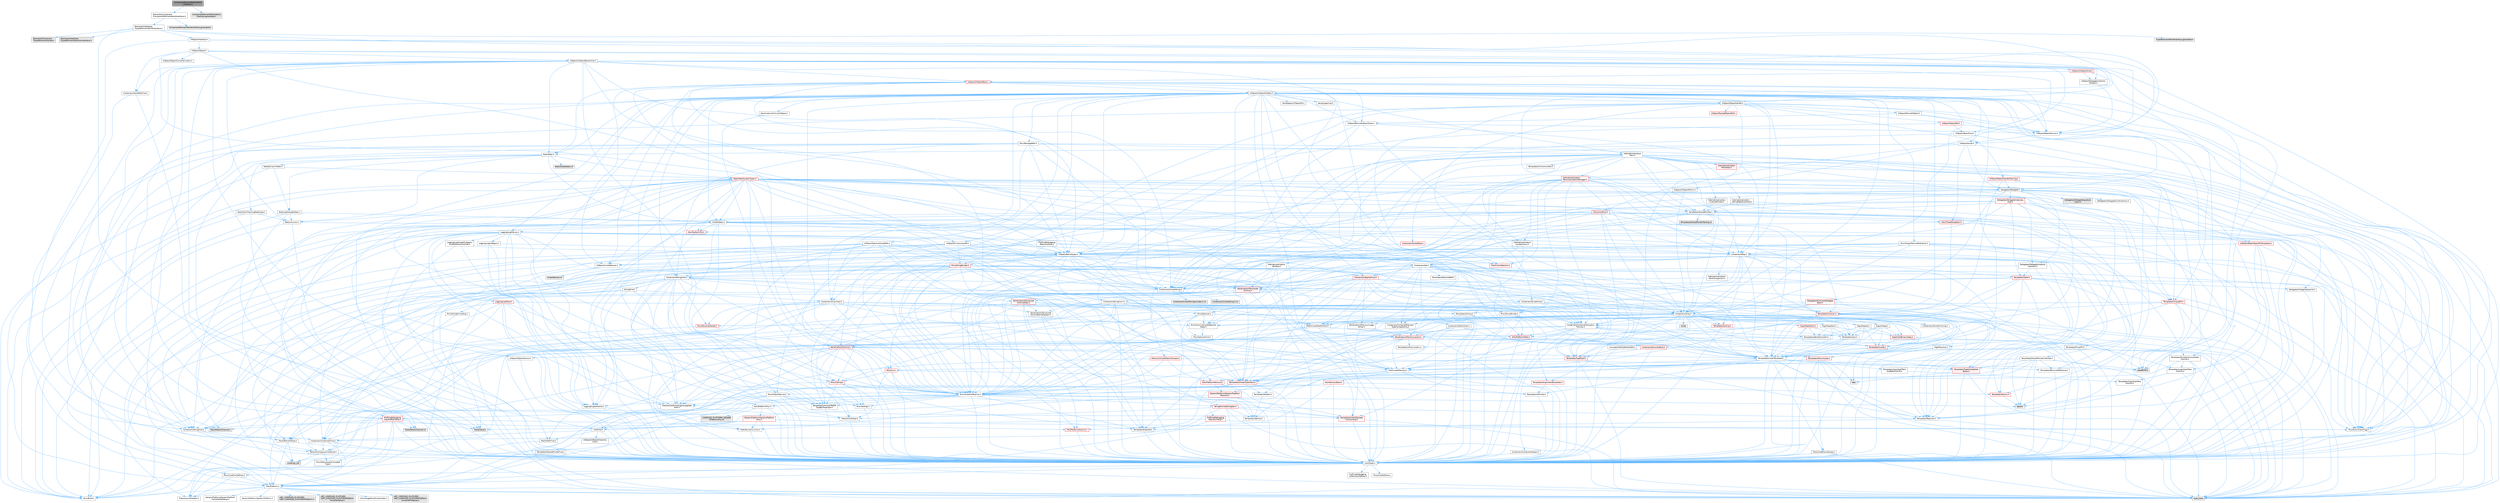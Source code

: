 digraph "ComponentElementEditorWorldInterface.h"
{
 // INTERACTIVE_SVG=YES
 // LATEX_PDF_SIZE
  bgcolor="transparent";
  edge [fontname=Helvetica,fontsize=10,labelfontname=Helvetica,labelfontsize=10];
  node [fontname=Helvetica,fontsize=10,shape=box,height=0.2,width=0.4];
  Node1 [id="Node000001",label="ComponentElementEditorWorld\lInterface.h",height=0.2,width=0.4,color="gray40", fillcolor="grey60", style="filled", fontcolor="black",tooltip=" "];
  Node1 -> Node2 [id="edge1_Node000001_Node000002",color="steelblue1",style="solid",tooltip=" "];
  Node2 [id="Node000002",label="Elements/Component\l/ComponentElementWorldInterface.h",height=0.2,width=0.4,color="grey40", fillcolor="white", style="filled",URL="$d5/d01/ComponentElementWorldInterface_8h.html",tooltip=" "];
  Node2 -> Node3 [id="edge2_Node000002_Node000003",color="steelblue1",style="solid",tooltip=" "];
  Node3 [id="Node000003",label="Elements/Interfaces\l/TypedElementWorldInterface.h",height=0.2,width=0.4,color="grey40", fillcolor="white", style="filled",URL="$de/def/TypedElementWorldInterface_8h.html",tooltip=" "];
  Node3 -> Node4 [id="edge3_Node000003_Node000004",color="steelblue1",style="solid",tooltip=" "];
  Node4 [id="Node000004",label="Elements/Framework\l/TypedElementHandle.h",height=0.2,width=0.4,color="grey60", fillcolor="#E0E0E0", style="filled",tooltip=" "];
  Node3 -> Node5 [id="edge4_Node000003_Node000005",color="steelblue1",style="solid",tooltip=" "];
  Node5 [id="Node000005",label="Elements/Interfaces\l/TypedElementSelectionInterface.h",height=0.2,width=0.4,color="grey60", fillcolor="#E0E0E0", style="filled",tooltip=" "];
  Node3 -> Node6 [id="edge5_Node000003_Node000006",color="steelblue1",style="solid",tooltip=" "];
  Node6 [id="Node000006",label="CoreFwd.h",height=0.2,width=0.4,color="grey40", fillcolor="white", style="filled",URL="$d1/d1e/CoreFwd_8h.html",tooltip=" "];
  Node6 -> Node7 [id="edge6_Node000006_Node000007",color="steelblue1",style="solid",tooltip=" "];
  Node7 [id="Node000007",label="CoreTypes.h",height=0.2,width=0.4,color="grey40", fillcolor="white", style="filled",URL="$dc/dec/CoreTypes_8h.html",tooltip=" "];
  Node7 -> Node8 [id="edge7_Node000007_Node000008",color="steelblue1",style="solid",tooltip=" "];
  Node8 [id="Node000008",label="HAL/Platform.h",height=0.2,width=0.4,color="grey40", fillcolor="white", style="filled",URL="$d9/dd0/Platform_8h.html",tooltip=" "];
  Node8 -> Node9 [id="edge8_Node000008_Node000009",color="steelblue1",style="solid",tooltip=" "];
  Node9 [id="Node000009",label="Misc/Build.h",height=0.2,width=0.4,color="grey40", fillcolor="white", style="filled",URL="$d3/dbb/Build_8h.html",tooltip=" "];
  Node8 -> Node10 [id="edge9_Node000008_Node000010",color="steelblue1",style="solid",tooltip=" "];
  Node10 [id="Node000010",label="Misc/LargeWorldCoordinates.h",height=0.2,width=0.4,color="grey40", fillcolor="white", style="filled",URL="$d2/dcb/LargeWorldCoordinates_8h.html",tooltip=" "];
  Node8 -> Node11 [id="edge10_Node000008_Node000011",color="steelblue1",style="solid",tooltip=" "];
  Node11 [id="Node000011",label="type_traits",height=0.2,width=0.4,color="grey60", fillcolor="#E0E0E0", style="filled",tooltip=" "];
  Node8 -> Node12 [id="edge11_Node000008_Node000012",color="steelblue1",style="solid",tooltip=" "];
  Node12 [id="Node000012",label="PreprocessorHelpers.h",height=0.2,width=0.4,color="grey40", fillcolor="white", style="filled",URL="$db/ddb/PreprocessorHelpers_8h.html",tooltip=" "];
  Node8 -> Node13 [id="edge12_Node000008_Node000013",color="steelblue1",style="solid",tooltip=" "];
  Node13 [id="Node000013",label="UBT_COMPILED_PLATFORM\l/UBT_COMPILED_PLATFORMPlatform\lCompilerPreSetup.h",height=0.2,width=0.4,color="grey60", fillcolor="#E0E0E0", style="filled",tooltip=" "];
  Node8 -> Node14 [id="edge13_Node000008_Node000014",color="steelblue1",style="solid",tooltip=" "];
  Node14 [id="Node000014",label="GenericPlatform/GenericPlatform\lCompilerPreSetup.h",height=0.2,width=0.4,color="grey40", fillcolor="white", style="filled",URL="$d9/dc8/GenericPlatformCompilerPreSetup_8h.html",tooltip=" "];
  Node8 -> Node15 [id="edge14_Node000008_Node000015",color="steelblue1",style="solid",tooltip=" "];
  Node15 [id="Node000015",label="GenericPlatform/GenericPlatform.h",height=0.2,width=0.4,color="grey40", fillcolor="white", style="filled",URL="$d6/d84/GenericPlatform_8h.html",tooltip=" "];
  Node8 -> Node16 [id="edge15_Node000008_Node000016",color="steelblue1",style="solid",tooltip=" "];
  Node16 [id="Node000016",label="UBT_COMPILED_PLATFORM\l/UBT_COMPILED_PLATFORMPlatform.h",height=0.2,width=0.4,color="grey60", fillcolor="#E0E0E0", style="filled",tooltip=" "];
  Node8 -> Node17 [id="edge16_Node000008_Node000017",color="steelblue1",style="solid",tooltip=" "];
  Node17 [id="Node000017",label="UBT_COMPILED_PLATFORM\l/UBT_COMPILED_PLATFORMPlatform\lCompilerSetup.h",height=0.2,width=0.4,color="grey60", fillcolor="#E0E0E0", style="filled",tooltip=" "];
  Node7 -> Node18 [id="edge17_Node000007_Node000018",color="steelblue1",style="solid",tooltip=" "];
  Node18 [id="Node000018",label="ProfilingDebugging\l/UMemoryDefines.h",height=0.2,width=0.4,color="grey40", fillcolor="white", style="filled",URL="$d2/da2/UMemoryDefines_8h.html",tooltip=" "];
  Node7 -> Node19 [id="edge18_Node000007_Node000019",color="steelblue1",style="solid",tooltip=" "];
  Node19 [id="Node000019",label="Misc/CoreMiscDefines.h",height=0.2,width=0.4,color="grey40", fillcolor="white", style="filled",URL="$da/d38/CoreMiscDefines_8h.html",tooltip=" "];
  Node19 -> Node8 [id="edge19_Node000019_Node000008",color="steelblue1",style="solid",tooltip=" "];
  Node19 -> Node12 [id="edge20_Node000019_Node000012",color="steelblue1",style="solid",tooltip=" "];
  Node7 -> Node20 [id="edge21_Node000007_Node000020",color="steelblue1",style="solid",tooltip=" "];
  Node20 [id="Node000020",label="Misc/CoreDefines.h",height=0.2,width=0.4,color="grey40", fillcolor="white", style="filled",URL="$d3/dd2/CoreDefines_8h.html",tooltip=" "];
  Node6 -> Node21 [id="edge22_Node000006_Node000021",color="steelblue1",style="solid",tooltip=" "];
  Node21 [id="Node000021",label="Containers/ContainersFwd.h",height=0.2,width=0.4,color="grey40", fillcolor="white", style="filled",URL="$d4/d0a/ContainersFwd_8h.html",tooltip=" "];
  Node21 -> Node8 [id="edge23_Node000021_Node000008",color="steelblue1",style="solid",tooltip=" "];
  Node21 -> Node7 [id="edge24_Node000021_Node000007",color="steelblue1",style="solid",tooltip=" "];
  Node21 -> Node22 [id="edge25_Node000021_Node000022",color="steelblue1",style="solid",tooltip=" "];
  Node22 [id="Node000022",label="Traits/IsContiguousContainer.h",height=0.2,width=0.4,color="grey40", fillcolor="white", style="filled",URL="$d5/d3c/IsContiguousContainer_8h.html",tooltip=" "];
  Node22 -> Node7 [id="edge26_Node000022_Node000007",color="steelblue1",style="solid",tooltip=" "];
  Node22 -> Node23 [id="edge27_Node000022_Node000023",color="steelblue1",style="solid",tooltip=" "];
  Node23 [id="Node000023",label="Misc/StaticAssertComplete\lType.h",height=0.2,width=0.4,color="grey40", fillcolor="white", style="filled",URL="$d5/d4e/StaticAssertCompleteType_8h.html",tooltip=" "];
  Node22 -> Node24 [id="edge28_Node000022_Node000024",color="steelblue1",style="solid",tooltip=" "];
  Node24 [id="Node000024",label="initializer_list",height=0.2,width=0.4,color="grey60", fillcolor="#E0E0E0", style="filled",tooltip=" "];
  Node6 -> Node25 [id="edge29_Node000006_Node000025",color="steelblue1",style="solid",tooltip=" "];
  Node25 [id="Node000025",label="Math/MathFwd.h",height=0.2,width=0.4,color="grey40", fillcolor="white", style="filled",URL="$d2/d10/MathFwd_8h.html",tooltip=" "];
  Node25 -> Node8 [id="edge30_Node000025_Node000008",color="steelblue1",style="solid",tooltip=" "];
  Node6 -> Node26 [id="edge31_Node000006_Node000026",color="steelblue1",style="solid",tooltip=" "];
  Node26 [id="Node000026",label="UObject/UObjectHierarchy\lFwd.h",height=0.2,width=0.4,color="grey40", fillcolor="white", style="filled",URL="$d3/d13/UObjectHierarchyFwd_8h.html",tooltip=" "];
  Node3 -> Node27 [id="edge32_Node000003_Node000027",color="steelblue1",style="solid",tooltip=" "];
  Node27 [id="Node000027",label="UObject/Interface.h",height=0.2,width=0.4,color="grey40", fillcolor="white", style="filled",URL="$d7/d91/Interface_8h.html",tooltip=" "];
  Node27 -> Node8 [id="edge33_Node000027_Node000008",color="steelblue1",style="solid",tooltip=" "];
  Node27 -> Node28 [id="edge34_Node000027_Node000028",color="steelblue1",style="solid",tooltip=" "];
  Node28 [id="Node000028",label="UObject/Object.h",height=0.2,width=0.4,color="grey40", fillcolor="white", style="filled",URL="$db/dbf/Object_8h.html",tooltip=" "];
  Node28 -> Node29 [id="edge35_Node000028_Node000029",color="steelblue1",style="solid",tooltip=" "];
  Node29 [id="Node000029",label="UObject/Script.h",height=0.2,width=0.4,color="grey40", fillcolor="white", style="filled",URL="$de/dc6/Script_8h.html",tooltip=" "];
  Node29 -> Node30 [id="edge36_Node000029_Node000030",color="steelblue1",style="solid",tooltip=" "];
  Node30 [id="Node000030",label="Delegates/Delegate.h",height=0.2,width=0.4,color="grey40", fillcolor="white", style="filled",URL="$d4/d80/Delegate_8h.html",tooltip=" "];
  Node30 -> Node7 [id="edge37_Node000030_Node000007",color="steelblue1",style="solid",tooltip=" "];
  Node30 -> Node31 [id="edge38_Node000030_Node000031",color="steelblue1",style="solid",tooltip=" "];
  Node31 [id="Node000031",label="Misc/AssertionMacros.h",height=0.2,width=0.4,color="grey40", fillcolor="white", style="filled",URL="$d0/dfa/AssertionMacros_8h.html",tooltip=" "];
  Node31 -> Node7 [id="edge39_Node000031_Node000007",color="steelblue1",style="solid",tooltip=" "];
  Node31 -> Node8 [id="edge40_Node000031_Node000008",color="steelblue1",style="solid",tooltip=" "];
  Node31 -> Node32 [id="edge41_Node000031_Node000032",color="steelblue1",style="solid",tooltip=" "];
  Node32 [id="Node000032",label="HAL/PlatformMisc.h",height=0.2,width=0.4,color="grey40", fillcolor="white", style="filled",URL="$d0/df5/PlatformMisc_8h.html",tooltip=" "];
  Node32 -> Node7 [id="edge42_Node000032_Node000007",color="steelblue1",style="solid",tooltip=" "];
  Node32 -> Node33 [id="edge43_Node000032_Node000033",color="steelblue1",style="solid",tooltip=" "];
  Node33 [id="Node000033",label="GenericPlatform/GenericPlatform\lMisc.h",height=0.2,width=0.4,color="red", fillcolor="#FFF0F0", style="filled",URL="$db/d9a/GenericPlatformMisc_8h.html",tooltip=" "];
  Node33 -> Node34 [id="edge44_Node000033_Node000034",color="steelblue1",style="solid",tooltip=" "];
  Node34 [id="Node000034",label="Containers/StringFwd.h",height=0.2,width=0.4,color="grey40", fillcolor="white", style="filled",URL="$df/d37/StringFwd_8h.html",tooltip=" "];
  Node34 -> Node7 [id="edge45_Node000034_Node000007",color="steelblue1",style="solid",tooltip=" "];
  Node34 -> Node35 [id="edge46_Node000034_Node000035",color="steelblue1",style="solid",tooltip=" "];
  Node35 [id="Node000035",label="Traits/ElementType.h",height=0.2,width=0.4,color="grey40", fillcolor="white", style="filled",URL="$d5/d4f/ElementType_8h.html",tooltip=" "];
  Node35 -> Node8 [id="edge47_Node000035_Node000008",color="steelblue1",style="solid",tooltip=" "];
  Node35 -> Node24 [id="edge48_Node000035_Node000024",color="steelblue1",style="solid",tooltip=" "];
  Node35 -> Node11 [id="edge49_Node000035_Node000011",color="steelblue1",style="solid",tooltip=" "];
  Node34 -> Node22 [id="edge50_Node000034_Node000022",color="steelblue1",style="solid",tooltip=" "];
  Node33 -> Node6 [id="edge51_Node000033_Node000006",color="steelblue1",style="solid",tooltip=" "];
  Node33 -> Node7 [id="edge52_Node000033_Node000007",color="steelblue1",style="solid",tooltip=" "];
  Node33 -> Node47 [id="edge53_Node000033_Node000047",color="steelblue1",style="solid",tooltip=" "];
  Node47 [id="Node000047",label="Math/NumericLimits.h",height=0.2,width=0.4,color="grey40", fillcolor="white", style="filled",URL="$df/d1b/NumericLimits_8h.html",tooltip=" "];
  Node47 -> Node7 [id="edge54_Node000047_Node000007",color="steelblue1",style="solid",tooltip=" "];
  Node33 -> Node49 [id="edge55_Node000033_Node000049",color="steelblue1",style="solid",tooltip=" "];
  Node49 [id="Node000049",label="Misc/EnumClassFlags.h",height=0.2,width=0.4,color="grey40", fillcolor="white", style="filled",URL="$d8/de7/EnumClassFlags_8h.html",tooltip=" "];
  Node32 -> Node52 [id="edge56_Node000032_Node000052",color="steelblue1",style="solid",tooltip=" "];
  Node52 [id="Node000052",label="COMPILED_PLATFORM_HEADER\l(PlatformMisc.h)",height=0.2,width=0.4,color="grey60", fillcolor="#E0E0E0", style="filled",tooltip=" "];
  Node32 -> Node53 [id="edge57_Node000032_Node000053",color="steelblue1",style="solid",tooltip=" "];
  Node53 [id="Node000053",label="ProfilingDebugging\l/CpuProfilerTrace.h",height=0.2,width=0.4,color="red", fillcolor="#FFF0F0", style="filled",URL="$da/dcb/CpuProfilerTrace_8h.html",tooltip=" "];
  Node53 -> Node7 [id="edge58_Node000053_Node000007",color="steelblue1",style="solid",tooltip=" "];
  Node53 -> Node21 [id="edge59_Node000053_Node000021",color="steelblue1",style="solid",tooltip=" "];
  Node53 -> Node54 [id="edge60_Node000053_Node000054",color="steelblue1",style="solid",tooltip=" "];
  Node54 [id="Node000054",label="HAL/PlatformAtomics.h",height=0.2,width=0.4,color="red", fillcolor="#FFF0F0", style="filled",URL="$d3/d36/PlatformAtomics_8h.html",tooltip=" "];
  Node54 -> Node7 [id="edge61_Node000054_Node000007",color="steelblue1",style="solid",tooltip=" "];
  Node53 -> Node12 [id="edge62_Node000053_Node000012",color="steelblue1",style="solid",tooltip=" "];
  Node53 -> Node9 [id="edge63_Node000053_Node000009",color="steelblue1",style="solid",tooltip=" "];
  Node53 -> Node58 [id="edge64_Node000053_Node000058",color="steelblue1",style="solid",tooltip=" "];
  Node58 [id="Node000058",label="Trace/Detail/Channel.h",height=0.2,width=0.4,color="grey60", fillcolor="#E0E0E0", style="filled",tooltip=" "];
  Node53 -> Node59 [id="edge65_Node000053_Node000059",color="steelblue1",style="solid",tooltip=" "];
  Node59 [id="Node000059",label="Trace/Detail/Channel.inl",height=0.2,width=0.4,color="grey60", fillcolor="#E0E0E0", style="filled",tooltip=" "];
  Node53 -> Node60 [id="edge66_Node000053_Node000060",color="steelblue1",style="solid",tooltip=" "];
  Node60 [id="Node000060",label="Trace/Trace.h",height=0.2,width=0.4,color="grey60", fillcolor="#E0E0E0", style="filled",tooltip=" "];
  Node31 -> Node12 [id="edge67_Node000031_Node000012",color="steelblue1",style="solid",tooltip=" "];
  Node31 -> Node61 [id="edge68_Node000031_Node000061",color="steelblue1",style="solid",tooltip=" "];
  Node61 [id="Node000061",label="Templates/EnableIf.h",height=0.2,width=0.4,color="grey40", fillcolor="white", style="filled",URL="$d7/d60/EnableIf_8h.html",tooltip=" "];
  Node61 -> Node7 [id="edge69_Node000061_Node000007",color="steelblue1",style="solid",tooltip=" "];
  Node31 -> Node62 [id="edge70_Node000031_Node000062",color="steelblue1",style="solid",tooltip=" "];
  Node62 [id="Node000062",label="Templates/IsArrayOrRefOf\lTypeByPredicate.h",height=0.2,width=0.4,color="grey40", fillcolor="white", style="filled",URL="$d6/da1/IsArrayOrRefOfTypeByPredicate_8h.html",tooltip=" "];
  Node62 -> Node7 [id="edge71_Node000062_Node000007",color="steelblue1",style="solid",tooltip=" "];
  Node31 -> Node63 [id="edge72_Node000031_Node000063",color="steelblue1",style="solid",tooltip=" "];
  Node63 [id="Node000063",label="Templates/IsValidVariadic\lFunctionArg.h",height=0.2,width=0.4,color="red", fillcolor="#FFF0F0", style="filled",URL="$d0/dc8/IsValidVariadicFunctionArg_8h.html",tooltip=" "];
  Node63 -> Node7 [id="edge73_Node000063_Node000007",color="steelblue1",style="solid",tooltip=" "];
  Node63 -> Node11 [id="edge74_Node000063_Node000011",color="steelblue1",style="solid",tooltip=" "];
  Node31 -> Node65 [id="edge75_Node000031_Node000065",color="steelblue1",style="solid",tooltip=" "];
  Node65 [id="Node000065",label="Traits/IsCharEncodingCompatible\lWith.h",height=0.2,width=0.4,color="grey40", fillcolor="white", style="filled",URL="$df/dd1/IsCharEncodingCompatibleWith_8h.html",tooltip=" "];
  Node65 -> Node11 [id="edge76_Node000065_Node000011",color="steelblue1",style="solid",tooltip=" "];
  Node65 -> Node66 [id="edge77_Node000065_Node000066",color="steelblue1",style="solid",tooltip=" "];
  Node66 [id="Node000066",label="Traits/IsCharType.h",height=0.2,width=0.4,color="grey40", fillcolor="white", style="filled",URL="$db/d51/IsCharType_8h.html",tooltip=" "];
  Node66 -> Node7 [id="edge78_Node000066_Node000007",color="steelblue1",style="solid",tooltip=" "];
  Node31 -> Node67 [id="edge79_Node000031_Node000067",color="steelblue1",style="solid",tooltip=" "];
  Node67 [id="Node000067",label="Misc/VarArgs.h",height=0.2,width=0.4,color="grey40", fillcolor="white", style="filled",URL="$d5/d6f/VarArgs_8h.html",tooltip=" "];
  Node67 -> Node7 [id="edge80_Node000067_Node000007",color="steelblue1",style="solid",tooltip=" "];
  Node31 -> Node68 [id="edge81_Node000031_Node000068",color="steelblue1",style="solid",tooltip=" "];
  Node68 [id="Node000068",label="String/FormatStringSan.h",height=0.2,width=0.4,color="red", fillcolor="#FFF0F0", style="filled",URL="$d3/d8b/FormatStringSan_8h.html",tooltip=" "];
  Node68 -> Node11 [id="edge82_Node000068_Node000011",color="steelblue1",style="solid",tooltip=" "];
  Node68 -> Node7 [id="edge83_Node000068_Node000007",color="steelblue1",style="solid",tooltip=" "];
  Node68 -> Node69 [id="edge84_Node000068_Node000069",color="steelblue1",style="solid",tooltip=" "];
  Node69 [id="Node000069",label="Templates/Requires.h",height=0.2,width=0.4,color="grey40", fillcolor="white", style="filled",URL="$dc/d96/Requires_8h.html",tooltip=" "];
  Node69 -> Node61 [id="edge85_Node000069_Node000061",color="steelblue1",style="solid",tooltip=" "];
  Node69 -> Node11 [id="edge86_Node000069_Node000011",color="steelblue1",style="solid",tooltip=" "];
  Node68 -> Node70 [id="edge87_Node000068_Node000070",color="steelblue1",style="solid",tooltip=" "];
  Node70 [id="Node000070",label="Templates/Identity.h",height=0.2,width=0.4,color="grey40", fillcolor="white", style="filled",URL="$d0/dd5/Identity_8h.html",tooltip=" "];
  Node68 -> Node63 [id="edge88_Node000068_Node000063",color="steelblue1",style="solid",tooltip=" "];
  Node68 -> Node66 [id="edge89_Node000068_Node000066",color="steelblue1",style="solid",tooltip=" "];
  Node68 -> Node21 [id="edge90_Node000068_Node000021",color="steelblue1",style="solid",tooltip=" "];
  Node31 -> Node74 [id="edge91_Node000031_Node000074",color="steelblue1",style="solid",tooltip=" "];
  Node74 [id="Node000074",label="atomic",height=0.2,width=0.4,color="grey60", fillcolor="#E0E0E0", style="filled",tooltip=" "];
  Node30 -> Node75 [id="edge92_Node000030_Node000075",color="steelblue1",style="solid",tooltip=" "];
  Node75 [id="Node000075",label="UObject/NameTypes.h",height=0.2,width=0.4,color="grey40", fillcolor="white", style="filled",URL="$d6/d35/NameTypes_8h.html",tooltip=" "];
  Node75 -> Node7 [id="edge93_Node000075_Node000007",color="steelblue1",style="solid",tooltip=" "];
  Node75 -> Node31 [id="edge94_Node000075_Node000031",color="steelblue1",style="solid",tooltip=" "];
  Node75 -> Node76 [id="edge95_Node000075_Node000076",color="steelblue1",style="solid",tooltip=" "];
  Node76 [id="Node000076",label="HAL/UnrealMemory.h",height=0.2,width=0.4,color="grey40", fillcolor="white", style="filled",URL="$d9/d96/UnrealMemory_8h.html",tooltip=" "];
  Node76 -> Node7 [id="edge96_Node000076_Node000007",color="steelblue1",style="solid",tooltip=" "];
  Node76 -> Node77 [id="edge97_Node000076_Node000077",color="steelblue1",style="solid",tooltip=" "];
  Node77 [id="Node000077",label="GenericPlatform/GenericPlatform\lMemory.h",height=0.2,width=0.4,color="red", fillcolor="#FFF0F0", style="filled",URL="$dd/d22/GenericPlatformMemory_8h.html",tooltip=" "];
  Node77 -> Node6 [id="edge98_Node000077_Node000006",color="steelblue1",style="solid",tooltip=" "];
  Node77 -> Node7 [id="edge99_Node000077_Node000007",color="steelblue1",style="solid",tooltip=" "];
  Node76 -> Node80 [id="edge100_Node000076_Node000080",color="steelblue1",style="solid",tooltip=" "];
  Node80 [id="Node000080",label="HAL/MemoryBase.h",height=0.2,width=0.4,color="red", fillcolor="#FFF0F0", style="filled",URL="$d6/d9f/MemoryBase_8h.html",tooltip=" "];
  Node80 -> Node7 [id="edge101_Node000080_Node000007",color="steelblue1",style="solid",tooltip=" "];
  Node80 -> Node54 [id="edge102_Node000080_Node000054",color="steelblue1",style="solid",tooltip=" "];
  Node80 -> Node82 [id="edge103_Node000080_Node000082",color="steelblue1",style="solid",tooltip=" "];
  Node82 [id="Node000082",label="Misc/OutputDevice.h",height=0.2,width=0.4,color="grey40", fillcolor="white", style="filled",URL="$d7/d32/OutputDevice_8h.html",tooltip=" "];
  Node82 -> Node6 [id="edge104_Node000082_Node000006",color="steelblue1",style="solid",tooltip=" "];
  Node82 -> Node7 [id="edge105_Node000082_Node000007",color="steelblue1",style="solid",tooltip=" "];
  Node82 -> Node83 [id="edge106_Node000082_Node000083",color="steelblue1",style="solid",tooltip=" "];
  Node83 [id="Node000083",label="Logging/LogVerbosity.h",height=0.2,width=0.4,color="grey40", fillcolor="white", style="filled",URL="$d2/d8f/LogVerbosity_8h.html",tooltip=" "];
  Node83 -> Node7 [id="edge107_Node000083_Node000007",color="steelblue1",style="solid",tooltip=" "];
  Node82 -> Node67 [id="edge108_Node000082_Node000067",color="steelblue1",style="solid",tooltip=" "];
  Node82 -> Node62 [id="edge109_Node000082_Node000062",color="steelblue1",style="solid",tooltip=" "];
  Node82 -> Node63 [id="edge110_Node000082_Node000063",color="steelblue1",style="solid",tooltip=" "];
  Node82 -> Node65 [id="edge111_Node000082_Node000065",color="steelblue1",style="solid",tooltip=" "];
  Node80 -> Node84 [id="edge112_Node000080_Node000084",color="steelblue1",style="solid",tooltip=" "];
  Node84 [id="Node000084",label="Templates/Atomic.h",height=0.2,width=0.4,color="red", fillcolor="#FFF0F0", style="filled",URL="$d3/d91/Atomic_8h.html",tooltip=" "];
  Node84 -> Node74 [id="edge113_Node000084_Node000074",color="steelblue1",style="solid",tooltip=" "];
  Node76 -> Node93 [id="edge114_Node000076_Node000093",color="steelblue1",style="solid",tooltip=" "];
  Node93 [id="Node000093",label="HAL/PlatformMemory.h",height=0.2,width=0.4,color="red", fillcolor="#FFF0F0", style="filled",URL="$de/d68/PlatformMemory_8h.html",tooltip=" "];
  Node93 -> Node7 [id="edge115_Node000093_Node000007",color="steelblue1",style="solid",tooltip=" "];
  Node93 -> Node77 [id="edge116_Node000093_Node000077",color="steelblue1",style="solid",tooltip=" "];
  Node76 -> Node95 [id="edge117_Node000076_Node000095",color="steelblue1",style="solid",tooltip=" "];
  Node95 [id="Node000095",label="ProfilingDebugging\l/MemoryTrace.h",height=0.2,width=0.4,color="red", fillcolor="#FFF0F0", style="filled",URL="$da/dd7/MemoryTrace_8h.html",tooltip=" "];
  Node95 -> Node8 [id="edge118_Node000095_Node000008",color="steelblue1",style="solid",tooltip=" "];
  Node95 -> Node49 [id="edge119_Node000095_Node000049",color="steelblue1",style="solid",tooltip=" "];
  Node95 -> Node60 [id="edge120_Node000095_Node000060",color="steelblue1",style="solid",tooltip=" "];
  Node76 -> Node96 [id="edge121_Node000076_Node000096",color="steelblue1",style="solid",tooltip=" "];
  Node96 [id="Node000096",label="Templates/IsPointer.h",height=0.2,width=0.4,color="grey40", fillcolor="white", style="filled",URL="$d7/d05/IsPointer_8h.html",tooltip=" "];
  Node96 -> Node7 [id="edge122_Node000096_Node000007",color="steelblue1",style="solid",tooltip=" "];
  Node75 -> Node97 [id="edge123_Node000075_Node000097",color="steelblue1",style="solid",tooltip=" "];
  Node97 [id="Node000097",label="Templates/UnrealTypeTraits.h",height=0.2,width=0.4,color="red", fillcolor="#FFF0F0", style="filled",URL="$d2/d2d/UnrealTypeTraits_8h.html",tooltip=" "];
  Node97 -> Node7 [id="edge124_Node000097_Node000007",color="steelblue1",style="solid",tooltip=" "];
  Node97 -> Node96 [id="edge125_Node000097_Node000096",color="steelblue1",style="solid",tooltip=" "];
  Node97 -> Node31 [id="edge126_Node000097_Node000031",color="steelblue1",style="solid",tooltip=" "];
  Node97 -> Node61 [id="edge127_Node000097_Node000061",color="steelblue1",style="solid",tooltip=" "];
  Node97 -> Node99 [id="edge128_Node000097_Node000099",color="steelblue1",style="solid",tooltip=" "];
  Node99 [id="Node000099",label="Templates/Models.h",height=0.2,width=0.4,color="grey40", fillcolor="white", style="filled",URL="$d3/d0c/Models_8h.html",tooltip=" "];
  Node99 -> Node70 [id="edge129_Node000099_Node000070",color="steelblue1",style="solid",tooltip=" "];
  Node75 -> Node102 [id="edge130_Node000075_Node000102",color="steelblue1",style="solid",tooltip=" "];
  Node102 [id="Node000102",label="Templates/UnrealTemplate.h",height=0.2,width=0.4,color="grey40", fillcolor="white", style="filled",URL="$d4/d24/UnrealTemplate_8h.html",tooltip=" "];
  Node102 -> Node7 [id="edge131_Node000102_Node000007",color="steelblue1",style="solid",tooltip=" "];
  Node102 -> Node96 [id="edge132_Node000102_Node000096",color="steelblue1",style="solid",tooltip=" "];
  Node102 -> Node76 [id="edge133_Node000102_Node000076",color="steelblue1",style="solid",tooltip=" "];
  Node102 -> Node103 [id="edge134_Node000102_Node000103",color="steelblue1",style="solid",tooltip=" "];
  Node103 [id="Node000103",label="Templates/CopyQualifiers\lAndRefsFromTo.h",height=0.2,width=0.4,color="grey40", fillcolor="white", style="filled",URL="$d3/db3/CopyQualifiersAndRefsFromTo_8h.html",tooltip=" "];
  Node103 -> Node104 [id="edge135_Node000103_Node000104",color="steelblue1",style="solid",tooltip=" "];
  Node104 [id="Node000104",label="Templates/CopyQualifiers\lFromTo.h",height=0.2,width=0.4,color="grey40", fillcolor="white", style="filled",URL="$d5/db4/CopyQualifiersFromTo_8h.html",tooltip=" "];
  Node102 -> Node97 [id="edge136_Node000102_Node000097",color="steelblue1",style="solid",tooltip=" "];
  Node102 -> Node105 [id="edge137_Node000102_Node000105",color="steelblue1",style="solid",tooltip=" "];
  Node105 [id="Node000105",label="Templates/RemoveReference.h",height=0.2,width=0.4,color="grey40", fillcolor="white", style="filled",URL="$da/dbe/RemoveReference_8h.html",tooltip=" "];
  Node105 -> Node7 [id="edge138_Node000105_Node000007",color="steelblue1",style="solid",tooltip=" "];
  Node102 -> Node69 [id="edge139_Node000102_Node000069",color="steelblue1",style="solid",tooltip=" "];
  Node102 -> Node106 [id="edge140_Node000102_Node000106",color="steelblue1",style="solid",tooltip=" "];
  Node106 [id="Node000106",label="Templates/TypeCompatible\lBytes.h",height=0.2,width=0.4,color="red", fillcolor="#FFF0F0", style="filled",URL="$df/d0a/TypeCompatibleBytes_8h.html",tooltip=" "];
  Node106 -> Node7 [id="edge141_Node000106_Node000007",color="steelblue1",style="solid",tooltip=" "];
  Node106 -> Node38 [id="edge142_Node000106_Node000038",color="steelblue1",style="solid",tooltip=" "];
  Node38 [id="Node000038",label="new",height=0.2,width=0.4,color="grey60", fillcolor="#E0E0E0", style="filled",tooltip=" "];
  Node106 -> Node11 [id="edge143_Node000106_Node000011",color="steelblue1",style="solid",tooltip=" "];
  Node102 -> Node70 [id="edge144_Node000102_Node000070",color="steelblue1",style="solid",tooltip=" "];
  Node102 -> Node22 [id="edge145_Node000102_Node000022",color="steelblue1",style="solid",tooltip=" "];
  Node102 -> Node107 [id="edge146_Node000102_Node000107",color="steelblue1",style="solid",tooltip=" "];
  Node107 [id="Node000107",label="Traits/UseBitwiseSwap.h",height=0.2,width=0.4,color="grey40", fillcolor="white", style="filled",URL="$db/df3/UseBitwiseSwap_8h.html",tooltip=" "];
  Node107 -> Node7 [id="edge147_Node000107_Node000007",color="steelblue1",style="solid",tooltip=" "];
  Node107 -> Node11 [id="edge148_Node000107_Node000011",color="steelblue1",style="solid",tooltip=" "];
  Node102 -> Node11 [id="edge149_Node000102_Node000011",color="steelblue1",style="solid",tooltip=" "];
  Node75 -> Node108 [id="edge150_Node000075_Node000108",color="steelblue1",style="solid",tooltip=" "];
  Node108 [id="Node000108",label="Containers/UnrealString.h",height=0.2,width=0.4,color="grey40", fillcolor="white", style="filled",URL="$d5/dba/UnrealString_8h.html",tooltip=" "];
  Node108 -> Node109 [id="edge151_Node000108_Node000109",color="steelblue1",style="solid",tooltip=" "];
  Node109 [id="Node000109",label="Containers/UnrealStringIncludes.h.inl",height=0.2,width=0.4,color="grey60", fillcolor="#E0E0E0", style="filled",tooltip=" "];
  Node108 -> Node110 [id="edge152_Node000108_Node000110",color="steelblue1",style="solid",tooltip=" "];
  Node110 [id="Node000110",label="Containers/UnrealString.h.inl",height=0.2,width=0.4,color="grey60", fillcolor="#E0E0E0", style="filled",tooltip=" "];
  Node108 -> Node111 [id="edge153_Node000108_Node000111",color="steelblue1",style="solid",tooltip=" "];
  Node111 [id="Node000111",label="Misc/StringFormatArg.h",height=0.2,width=0.4,color="grey40", fillcolor="white", style="filled",URL="$d2/d16/StringFormatArg_8h.html",tooltip=" "];
  Node111 -> Node21 [id="edge154_Node000111_Node000021",color="steelblue1",style="solid",tooltip=" "];
  Node75 -> Node112 [id="edge155_Node000075_Node000112",color="steelblue1",style="solid",tooltip=" "];
  Node112 [id="Node000112",label="HAL/CriticalSection.h",height=0.2,width=0.4,color="red", fillcolor="#FFF0F0", style="filled",URL="$d6/d90/CriticalSection_8h.html",tooltip=" "];
  Node75 -> Node115 [id="edge156_Node000075_Node000115",color="steelblue1",style="solid",tooltip=" "];
  Node115 [id="Node000115",label="Containers/StringConv.h",height=0.2,width=0.4,color="grey40", fillcolor="white", style="filled",URL="$d3/ddf/StringConv_8h.html",tooltip=" "];
  Node115 -> Node7 [id="edge157_Node000115_Node000007",color="steelblue1",style="solid",tooltip=" "];
  Node115 -> Node31 [id="edge158_Node000115_Node000031",color="steelblue1",style="solid",tooltip=" "];
  Node115 -> Node116 [id="edge159_Node000115_Node000116",color="steelblue1",style="solid",tooltip=" "];
  Node116 [id="Node000116",label="Containers/ContainerAllocation\lPolicies.h",height=0.2,width=0.4,color="grey40", fillcolor="white", style="filled",URL="$d7/dff/ContainerAllocationPolicies_8h.html",tooltip=" "];
  Node116 -> Node7 [id="edge160_Node000116_Node000007",color="steelblue1",style="solid",tooltip=" "];
  Node116 -> Node117 [id="edge161_Node000116_Node000117",color="steelblue1",style="solid",tooltip=" "];
  Node117 [id="Node000117",label="Containers/ContainerHelpers.h",height=0.2,width=0.4,color="grey40", fillcolor="white", style="filled",URL="$d7/d33/ContainerHelpers_8h.html",tooltip=" "];
  Node117 -> Node7 [id="edge162_Node000117_Node000007",color="steelblue1",style="solid",tooltip=" "];
  Node116 -> Node116 [id="edge163_Node000116_Node000116",color="steelblue1",style="solid",tooltip=" "];
  Node116 -> Node118 [id="edge164_Node000116_Node000118",color="steelblue1",style="solid",tooltip=" "];
  Node118 [id="Node000118",label="HAL/PlatformMath.h",height=0.2,width=0.4,color="red", fillcolor="#FFF0F0", style="filled",URL="$dc/d53/PlatformMath_8h.html",tooltip=" "];
  Node118 -> Node7 [id="edge165_Node000118_Node000007",color="steelblue1",style="solid",tooltip=" "];
  Node116 -> Node76 [id="edge166_Node000116_Node000076",color="steelblue1",style="solid",tooltip=" "];
  Node116 -> Node47 [id="edge167_Node000116_Node000047",color="steelblue1",style="solid",tooltip=" "];
  Node116 -> Node31 [id="edge168_Node000116_Node000031",color="steelblue1",style="solid",tooltip=" "];
  Node116 -> Node126 [id="edge169_Node000116_Node000126",color="steelblue1",style="solid",tooltip=" "];
  Node126 [id="Node000126",label="Templates/IsPolymorphic.h",height=0.2,width=0.4,color="grey40", fillcolor="white", style="filled",URL="$dc/d20/IsPolymorphic_8h.html",tooltip=" "];
  Node116 -> Node127 [id="edge170_Node000116_Node000127",color="steelblue1",style="solid",tooltip=" "];
  Node127 [id="Node000127",label="Templates/MemoryOps.h",height=0.2,width=0.4,color="red", fillcolor="#FFF0F0", style="filled",URL="$db/dea/MemoryOps_8h.html",tooltip=" "];
  Node127 -> Node7 [id="edge171_Node000127_Node000007",color="steelblue1",style="solid",tooltip=" "];
  Node127 -> Node76 [id="edge172_Node000127_Node000076",color="steelblue1",style="solid",tooltip=" "];
  Node127 -> Node69 [id="edge173_Node000127_Node000069",color="steelblue1",style="solid",tooltip=" "];
  Node127 -> Node97 [id="edge174_Node000127_Node000097",color="steelblue1",style="solid",tooltip=" "];
  Node127 -> Node107 [id="edge175_Node000127_Node000107",color="steelblue1",style="solid",tooltip=" "];
  Node127 -> Node38 [id="edge176_Node000127_Node000038",color="steelblue1",style="solid",tooltip=" "];
  Node127 -> Node11 [id="edge177_Node000127_Node000011",color="steelblue1",style="solid",tooltip=" "];
  Node116 -> Node106 [id="edge178_Node000116_Node000106",color="steelblue1",style="solid",tooltip=" "];
  Node116 -> Node11 [id="edge179_Node000116_Node000011",color="steelblue1",style="solid",tooltip=" "];
  Node115 -> Node128 [id="edge180_Node000115_Node000128",color="steelblue1",style="solid",tooltip=" "];
  Node128 [id="Node000128",label="Containers/Array.h",height=0.2,width=0.4,color="grey40", fillcolor="white", style="filled",URL="$df/dd0/Array_8h.html",tooltip=" "];
  Node128 -> Node7 [id="edge181_Node000128_Node000007",color="steelblue1",style="solid",tooltip=" "];
  Node128 -> Node31 [id="edge182_Node000128_Node000031",color="steelblue1",style="solid",tooltip=" "];
  Node128 -> Node129 [id="edge183_Node000128_Node000129",color="steelblue1",style="solid",tooltip=" "];
  Node129 [id="Node000129",label="Misc/IntrusiveUnsetOptional\lState.h",height=0.2,width=0.4,color="grey40", fillcolor="white", style="filled",URL="$d2/d0a/IntrusiveUnsetOptionalState_8h.html",tooltip=" "];
  Node129 -> Node130 [id="edge184_Node000129_Node000130",color="steelblue1",style="solid",tooltip=" "];
  Node130 [id="Node000130",label="Misc/OptionalFwd.h",height=0.2,width=0.4,color="grey40", fillcolor="white", style="filled",URL="$dc/d50/OptionalFwd_8h.html",tooltip=" "];
  Node128 -> Node131 [id="edge185_Node000128_Node000131",color="steelblue1",style="solid",tooltip=" "];
  Node131 [id="Node000131",label="Misc/ReverseIterate.h",height=0.2,width=0.4,color="red", fillcolor="#FFF0F0", style="filled",URL="$db/de3/ReverseIterate_8h.html",tooltip=" "];
  Node131 -> Node8 [id="edge186_Node000131_Node000008",color="steelblue1",style="solid",tooltip=" "];
  Node128 -> Node76 [id="edge187_Node000128_Node000076",color="steelblue1",style="solid",tooltip=" "];
  Node128 -> Node97 [id="edge188_Node000128_Node000097",color="steelblue1",style="solid",tooltip=" "];
  Node128 -> Node102 [id="edge189_Node000128_Node000102",color="steelblue1",style="solid",tooltip=" "];
  Node128 -> Node133 [id="edge190_Node000128_Node000133",color="steelblue1",style="solid",tooltip=" "];
  Node133 [id="Node000133",label="Containers/AllowShrinking.h",height=0.2,width=0.4,color="grey40", fillcolor="white", style="filled",URL="$d7/d1a/AllowShrinking_8h.html",tooltip=" "];
  Node133 -> Node7 [id="edge191_Node000133_Node000007",color="steelblue1",style="solid",tooltip=" "];
  Node128 -> Node116 [id="edge192_Node000128_Node000116",color="steelblue1",style="solid",tooltip=" "];
  Node128 -> Node134 [id="edge193_Node000128_Node000134",color="steelblue1",style="solid",tooltip=" "];
  Node134 [id="Node000134",label="Containers/ContainerElement\lTypeCompatibility.h",height=0.2,width=0.4,color="grey40", fillcolor="white", style="filled",URL="$df/ddf/ContainerElementTypeCompatibility_8h.html",tooltip=" "];
  Node134 -> Node7 [id="edge194_Node000134_Node000007",color="steelblue1",style="solid",tooltip=" "];
  Node134 -> Node97 [id="edge195_Node000134_Node000097",color="steelblue1",style="solid",tooltip=" "];
  Node128 -> Node135 [id="edge196_Node000128_Node000135",color="steelblue1",style="solid",tooltip=" "];
  Node135 [id="Node000135",label="Serialization/Archive.h",height=0.2,width=0.4,color="red", fillcolor="#FFF0F0", style="filled",URL="$d7/d3b/Archive_8h.html",tooltip=" "];
  Node135 -> Node6 [id="edge197_Node000135_Node000006",color="steelblue1",style="solid",tooltip=" "];
  Node135 -> Node7 [id="edge198_Node000135_Node000007",color="steelblue1",style="solid",tooltip=" "];
  Node135 -> Node25 [id="edge199_Node000135_Node000025",color="steelblue1",style="solid",tooltip=" "];
  Node135 -> Node31 [id="edge200_Node000135_Node000031",color="steelblue1",style="solid",tooltip=" "];
  Node135 -> Node9 [id="edge201_Node000135_Node000009",color="steelblue1",style="solid",tooltip=" "];
  Node135 -> Node67 [id="edge202_Node000135_Node000067",color="steelblue1",style="solid",tooltip=" "];
  Node135 -> Node61 [id="edge203_Node000135_Node000061",color="steelblue1",style="solid",tooltip=" "];
  Node135 -> Node62 [id="edge204_Node000135_Node000062",color="steelblue1",style="solid",tooltip=" "];
  Node135 -> Node63 [id="edge205_Node000135_Node000063",color="steelblue1",style="solid",tooltip=" "];
  Node135 -> Node102 [id="edge206_Node000135_Node000102",color="steelblue1",style="solid",tooltip=" "];
  Node135 -> Node65 [id="edge207_Node000135_Node000065",color="steelblue1",style="solid",tooltip=" "];
  Node135 -> Node144 [id="edge208_Node000135_Node000144",color="steelblue1",style="solid",tooltip=" "];
  Node144 [id="Node000144",label="UObject/ObjectVersion.h",height=0.2,width=0.4,color="grey40", fillcolor="white", style="filled",URL="$da/d63/ObjectVersion_8h.html",tooltip=" "];
  Node144 -> Node7 [id="edge209_Node000144_Node000007",color="steelblue1",style="solid",tooltip=" "];
  Node128 -> Node145 [id="edge210_Node000128_Node000145",color="steelblue1",style="solid",tooltip=" "];
  Node145 [id="Node000145",label="Serialization/MemoryImage\lWriter.h",height=0.2,width=0.4,color="grey40", fillcolor="white", style="filled",URL="$d0/d08/MemoryImageWriter_8h.html",tooltip=" "];
  Node145 -> Node7 [id="edge211_Node000145_Node000007",color="steelblue1",style="solid",tooltip=" "];
  Node145 -> Node146 [id="edge212_Node000145_Node000146",color="steelblue1",style="solid",tooltip=" "];
  Node146 [id="Node000146",label="Serialization/MemoryLayout.h",height=0.2,width=0.4,color="red", fillcolor="#FFF0F0", style="filled",URL="$d7/d66/MemoryLayout_8h.html",tooltip=" "];
  Node146 -> Node149 [id="edge213_Node000146_Node000149",color="steelblue1",style="solid",tooltip=" "];
  Node149 [id="Node000149",label="Containers/EnumAsByte.h",height=0.2,width=0.4,color="red", fillcolor="#FFF0F0", style="filled",URL="$d6/d9a/EnumAsByte_8h.html",tooltip=" "];
  Node149 -> Node7 [id="edge214_Node000149_Node000007",color="steelblue1",style="solid",tooltip=" "];
  Node149 -> Node150 [id="edge215_Node000149_Node000150",color="steelblue1",style="solid",tooltip=" "];
  Node150 [id="Node000150",label="Templates/TypeHash.h",height=0.2,width=0.4,color="red", fillcolor="#FFF0F0", style="filled",URL="$d1/d62/TypeHash_8h.html",tooltip=" "];
  Node150 -> Node7 [id="edge216_Node000150_Node000007",color="steelblue1",style="solid",tooltip=" "];
  Node150 -> Node69 [id="edge217_Node000150_Node000069",color="steelblue1",style="solid",tooltip=" "];
  Node150 -> Node151 [id="edge218_Node000150_Node000151",color="steelblue1",style="solid",tooltip=" "];
  Node151 [id="Node000151",label="Misc/Crc.h",height=0.2,width=0.4,color="red", fillcolor="#FFF0F0", style="filled",URL="$d4/dd2/Crc_8h.html",tooltip=" "];
  Node151 -> Node7 [id="edge219_Node000151_Node000007",color="steelblue1",style="solid",tooltip=" "];
  Node151 -> Node31 [id="edge220_Node000151_Node000031",color="steelblue1",style="solid",tooltip=" "];
  Node151 -> Node152 [id="edge221_Node000151_Node000152",color="steelblue1",style="solid",tooltip=" "];
  Node152 [id="Node000152",label="Misc/CString.h",height=0.2,width=0.4,color="red", fillcolor="#FFF0F0", style="filled",URL="$d2/d49/CString_8h.html",tooltip=" "];
  Node152 -> Node7 [id="edge222_Node000152_Node000007",color="steelblue1",style="solid",tooltip=" "];
  Node152 -> Node31 [id="edge223_Node000152_Node000031",color="steelblue1",style="solid",tooltip=" "];
  Node152 -> Node67 [id="edge224_Node000152_Node000067",color="steelblue1",style="solid",tooltip=" "];
  Node152 -> Node62 [id="edge225_Node000152_Node000062",color="steelblue1",style="solid",tooltip=" "];
  Node152 -> Node63 [id="edge226_Node000152_Node000063",color="steelblue1",style="solid",tooltip=" "];
  Node152 -> Node65 [id="edge227_Node000152_Node000065",color="steelblue1",style="solid",tooltip=" "];
  Node151 -> Node97 [id="edge228_Node000151_Node000097",color="steelblue1",style="solid",tooltip=" "];
  Node151 -> Node66 [id="edge229_Node000151_Node000066",color="steelblue1",style="solid",tooltip=" "];
  Node150 -> Node11 [id="edge230_Node000150_Node000011",color="steelblue1",style="solid",tooltip=" "];
  Node146 -> Node34 [id="edge231_Node000146_Node000034",color="steelblue1",style="solid",tooltip=" "];
  Node146 -> Node76 [id="edge232_Node000146_Node000076",color="steelblue1",style="solid",tooltip=" "];
  Node146 -> Node61 [id="edge233_Node000146_Node000061",color="steelblue1",style="solid",tooltip=" "];
  Node146 -> Node126 [id="edge234_Node000146_Node000126",color="steelblue1",style="solid",tooltip=" "];
  Node146 -> Node99 [id="edge235_Node000146_Node000099",color="steelblue1",style="solid",tooltip=" "];
  Node146 -> Node102 [id="edge236_Node000146_Node000102",color="steelblue1",style="solid",tooltip=" "];
  Node128 -> Node159 [id="edge237_Node000128_Node000159",color="steelblue1",style="solid",tooltip=" "];
  Node159 [id="Node000159",label="Algo/Heapify.h",height=0.2,width=0.4,color="grey40", fillcolor="white", style="filled",URL="$d0/d2a/Heapify_8h.html",tooltip=" "];
  Node159 -> Node160 [id="edge238_Node000159_Node000160",color="steelblue1",style="solid",tooltip=" "];
  Node160 [id="Node000160",label="Algo/Impl/BinaryHeap.h",height=0.2,width=0.4,color="red", fillcolor="#FFF0F0", style="filled",URL="$d7/da3/Algo_2Impl_2BinaryHeap_8h.html",tooltip=" "];
  Node160 -> Node161 [id="edge239_Node000160_Node000161",color="steelblue1",style="solid",tooltip=" "];
  Node161 [id="Node000161",label="Templates/Invoke.h",height=0.2,width=0.4,color="red", fillcolor="#FFF0F0", style="filled",URL="$d7/deb/Invoke_8h.html",tooltip=" "];
  Node161 -> Node7 [id="edge240_Node000161_Node000007",color="steelblue1",style="solid",tooltip=" "];
  Node161 -> Node102 [id="edge241_Node000161_Node000102",color="steelblue1",style="solid",tooltip=" "];
  Node161 -> Node11 [id="edge242_Node000161_Node000011",color="steelblue1",style="solid",tooltip=" "];
  Node160 -> Node11 [id="edge243_Node000160_Node000011",color="steelblue1",style="solid",tooltip=" "];
  Node159 -> Node165 [id="edge244_Node000159_Node000165",color="steelblue1",style="solid",tooltip=" "];
  Node165 [id="Node000165",label="Templates/IdentityFunctor.h",height=0.2,width=0.4,color="grey40", fillcolor="white", style="filled",URL="$d7/d2e/IdentityFunctor_8h.html",tooltip=" "];
  Node165 -> Node8 [id="edge245_Node000165_Node000008",color="steelblue1",style="solid",tooltip=" "];
  Node159 -> Node161 [id="edge246_Node000159_Node000161",color="steelblue1",style="solid",tooltip=" "];
  Node159 -> Node166 [id="edge247_Node000159_Node000166",color="steelblue1",style="solid",tooltip=" "];
  Node166 [id="Node000166",label="Templates/Less.h",height=0.2,width=0.4,color="grey40", fillcolor="white", style="filled",URL="$de/dc8/Less_8h.html",tooltip=" "];
  Node166 -> Node7 [id="edge248_Node000166_Node000007",color="steelblue1",style="solid",tooltip=" "];
  Node166 -> Node102 [id="edge249_Node000166_Node000102",color="steelblue1",style="solid",tooltip=" "];
  Node159 -> Node102 [id="edge250_Node000159_Node000102",color="steelblue1",style="solid",tooltip=" "];
  Node128 -> Node167 [id="edge251_Node000128_Node000167",color="steelblue1",style="solid",tooltip=" "];
  Node167 [id="Node000167",label="Algo/HeapSort.h",height=0.2,width=0.4,color="grey40", fillcolor="white", style="filled",URL="$d3/d92/HeapSort_8h.html",tooltip=" "];
  Node167 -> Node160 [id="edge252_Node000167_Node000160",color="steelblue1",style="solid",tooltip=" "];
  Node167 -> Node165 [id="edge253_Node000167_Node000165",color="steelblue1",style="solid",tooltip=" "];
  Node167 -> Node166 [id="edge254_Node000167_Node000166",color="steelblue1",style="solid",tooltip=" "];
  Node167 -> Node102 [id="edge255_Node000167_Node000102",color="steelblue1",style="solid",tooltip=" "];
  Node128 -> Node168 [id="edge256_Node000128_Node000168",color="steelblue1",style="solid",tooltip=" "];
  Node168 [id="Node000168",label="Algo/IsHeap.h",height=0.2,width=0.4,color="grey40", fillcolor="white", style="filled",URL="$de/d32/IsHeap_8h.html",tooltip=" "];
  Node168 -> Node160 [id="edge257_Node000168_Node000160",color="steelblue1",style="solid",tooltip=" "];
  Node168 -> Node165 [id="edge258_Node000168_Node000165",color="steelblue1",style="solid",tooltip=" "];
  Node168 -> Node161 [id="edge259_Node000168_Node000161",color="steelblue1",style="solid",tooltip=" "];
  Node168 -> Node166 [id="edge260_Node000168_Node000166",color="steelblue1",style="solid",tooltip=" "];
  Node168 -> Node102 [id="edge261_Node000168_Node000102",color="steelblue1",style="solid",tooltip=" "];
  Node128 -> Node160 [id="edge262_Node000128_Node000160",color="steelblue1",style="solid",tooltip=" "];
  Node128 -> Node169 [id="edge263_Node000128_Node000169",color="steelblue1",style="solid",tooltip=" "];
  Node169 [id="Node000169",label="Algo/StableSort.h",height=0.2,width=0.4,color="red", fillcolor="#FFF0F0", style="filled",URL="$d7/d3c/StableSort_8h.html",tooltip=" "];
  Node169 -> Node165 [id="edge264_Node000169_Node000165",color="steelblue1",style="solid",tooltip=" "];
  Node169 -> Node161 [id="edge265_Node000169_Node000161",color="steelblue1",style="solid",tooltip=" "];
  Node169 -> Node166 [id="edge266_Node000169_Node000166",color="steelblue1",style="solid",tooltip=" "];
  Node169 -> Node102 [id="edge267_Node000169_Node000102",color="steelblue1",style="solid",tooltip=" "];
  Node128 -> Node172 [id="edge268_Node000128_Node000172",color="steelblue1",style="solid",tooltip=" "];
  Node172 [id="Node000172",label="Concepts/GetTypeHashable.h",height=0.2,width=0.4,color="grey40", fillcolor="white", style="filled",URL="$d3/da2/GetTypeHashable_8h.html",tooltip=" "];
  Node172 -> Node7 [id="edge269_Node000172_Node000007",color="steelblue1",style="solid",tooltip=" "];
  Node172 -> Node150 [id="edge270_Node000172_Node000150",color="steelblue1",style="solid",tooltip=" "];
  Node128 -> Node165 [id="edge271_Node000128_Node000165",color="steelblue1",style="solid",tooltip=" "];
  Node128 -> Node161 [id="edge272_Node000128_Node000161",color="steelblue1",style="solid",tooltip=" "];
  Node128 -> Node166 [id="edge273_Node000128_Node000166",color="steelblue1",style="solid",tooltip=" "];
  Node128 -> Node173 [id="edge274_Node000128_Node000173",color="steelblue1",style="solid",tooltip=" "];
  Node173 [id="Node000173",label="Templates/LosesQualifiers\lFromTo.h",height=0.2,width=0.4,color="grey40", fillcolor="white", style="filled",URL="$d2/db3/LosesQualifiersFromTo_8h.html",tooltip=" "];
  Node173 -> Node104 [id="edge275_Node000173_Node000104",color="steelblue1",style="solid",tooltip=" "];
  Node173 -> Node11 [id="edge276_Node000173_Node000011",color="steelblue1",style="solid",tooltip=" "];
  Node128 -> Node69 [id="edge277_Node000128_Node000069",color="steelblue1",style="solid",tooltip=" "];
  Node128 -> Node174 [id="edge278_Node000128_Node000174",color="steelblue1",style="solid",tooltip=" "];
  Node174 [id="Node000174",label="Templates/Sorting.h",height=0.2,width=0.4,color="red", fillcolor="#FFF0F0", style="filled",URL="$d3/d9e/Sorting_8h.html",tooltip=" "];
  Node174 -> Node7 [id="edge279_Node000174_Node000007",color="steelblue1",style="solid",tooltip=" "];
  Node174 -> Node118 [id="edge280_Node000174_Node000118",color="steelblue1",style="solid",tooltip=" "];
  Node174 -> Node166 [id="edge281_Node000174_Node000166",color="steelblue1",style="solid",tooltip=" "];
  Node128 -> Node178 [id="edge282_Node000128_Node000178",color="steelblue1",style="solid",tooltip=" "];
  Node178 [id="Node000178",label="Templates/AlignmentTemplates.h",height=0.2,width=0.4,color="red", fillcolor="#FFF0F0", style="filled",URL="$dd/d32/AlignmentTemplates_8h.html",tooltip=" "];
  Node178 -> Node7 [id="edge283_Node000178_Node000007",color="steelblue1",style="solid",tooltip=" "];
  Node178 -> Node96 [id="edge284_Node000178_Node000096",color="steelblue1",style="solid",tooltip=" "];
  Node128 -> Node35 [id="edge285_Node000128_Node000035",color="steelblue1",style="solid",tooltip=" "];
  Node128 -> Node124 [id="edge286_Node000128_Node000124",color="steelblue1",style="solid",tooltip=" "];
  Node124 [id="Node000124",label="limits",height=0.2,width=0.4,color="grey60", fillcolor="#E0E0E0", style="filled",tooltip=" "];
  Node128 -> Node11 [id="edge287_Node000128_Node000011",color="steelblue1",style="solid",tooltip=" "];
  Node115 -> Node152 [id="edge288_Node000115_Node000152",color="steelblue1",style="solid",tooltip=" "];
  Node115 -> Node179 [id="edge289_Node000115_Node000179",color="steelblue1",style="solid",tooltip=" "];
  Node179 [id="Node000179",label="Templates/IsArray.h",height=0.2,width=0.4,color="grey40", fillcolor="white", style="filled",URL="$d8/d8d/IsArray_8h.html",tooltip=" "];
  Node179 -> Node7 [id="edge290_Node000179_Node000007",color="steelblue1",style="solid",tooltip=" "];
  Node115 -> Node102 [id="edge291_Node000115_Node000102",color="steelblue1",style="solid",tooltip=" "];
  Node115 -> Node97 [id="edge292_Node000115_Node000097",color="steelblue1",style="solid",tooltip=" "];
  Node115 -> Node35 [id="edge293_Node000115_Node000035",color="steelblue1",style="solid",tooltip=" "];
  Node115 -> Node65 [id="edge294_Node000115_Node000065",color="steelblue1",style="solid",tooltip=" "];
  Node115 -> Node22 [id="edge295_Node000115_Node000022",color="steelblue1",style="solid",tooltip=" "];
  Node115 -> Node11 [id="edge296_Node000115_Node000011",color="steelblue1",style="solid",tooltip=" "];
  Node75 -> Node34 [id="edge297_Node000075_Node000034",color="steelblue1",style="solid",tooltip=" "];
  Node75 -> Node180 [id="edge298_Node000075_Node000180",color="steelblue1",style="solid",tooltip=" "];
  Node180 [id="Node000180",label="UObject/UnrealNames.h",height=0.2,width=0.4,color="grey40", fillcolor="white", style="filled",URL="$d8/db1/UnrealNames_8h.html",tooltip=" "];
  Node180 -> Node7 [id="edge299_Node000180_Node000007",color="steelblue1",style="solid",tooltip=" "];
  Node180 -> Node181 [id="edge300_Node000180_Node000181",color="steelblue1",style="solid",tooltip=" "];
  Node181 [id="Node000181",label="UnrealNames.inl",height=0.2,width=0.4,color="grey60", fillcolor="#E0E0E0", style="filled",tooltip=" "];
  Node75 -> Node84 [id="edge301_Node000075_Node000084",color="steelblue1",style="solid",tooltip=" "];
  Node75 -> Node146 [id="edge302_Node000075_Node000146",color="steelblue1",style="solid",tooltip=" "];
  Node75 -> Node129 [id="edge303_Node000075_Node000129",color="steelblue1",style="solid",tooltip=" "];
  Node75 -> Node182 [id="edge304_Node000075_Node000182",color="steelblue1",style="solid",tooltip=" "];
  Node182 [id="Node000182",label="Misc/StringBuilder.h",height=0.2,width=0.4,color="red", fillcolor="#FFF0F0", style="filled",URL="$d4/d52/StringBuilder_8h.html",tooltip=" "];
  Node182 -> Node34 [id="edge305_Node000182_Node000034",color="steelblue1",style="solid",tooltip=" "];
  Node182 -> Node183 [id="edge306_Node000182_Node000183",color="steelblue1",style="solid",tooltip=" "];
  Node183 [id="Node000183",label="Containers/StringView.h",height=0.2,width=0.4,color="grey40", fillcolor="white", style="filled",URL="$dd/dea/StringView_8h.html",tooltip=" "];
  Node183 -> Node7 [id="edge307_Node000183_Node000007",color="steelblue1",style="solid",tooltip=" "];
  Node183 -> Node34 [id="edge308_Node000183_Node000034",color="steelblue1",style="solid",tooltip=" "];
  Node183 -> Node76 [id="edge309_Node000183_Node000076",color="steelblue1",style="solid",tooltip=" "];
  Node183 -> Node47 [id="edge310_Node000183_Node000047",color="steelblue1",style="solid",tooltip=" "];
  Node183 -> Node177 [id="edge311_Node000183_Node000177",color="steelblue1",style="solid",tooltip=" "];
  Node177 [id="Node000177",label="Math/UnrealMathUtility.h",height=0.2,width=0.4,color="grey40", fillcolor="white", style="filled",URL="$db/db8/UnrealMathUtility_8h.html",tooltip=" "];
  Node177 -> Node7 [id="edge312_Node000177_Node000007",color="steelblue1",style="solid",tooltip=" "];
  Node177 -> Node31 [id="edge313_Node000177_Node000031",color="steelblue1",style="solid",tooltip=" "];
  Node177 -> Node118 [id="edge314_Node000177_Node000118",color="steelblue1",style="solid",tooltip=" "];
  Node177 -> Node25 [id="edge315_Node000177_Node000025",color="steelblue1",style="solid",tooltip=" "];
  Node177 -> Node70 [id="edge316_Node000177_Node000070",color="steelblue1",style="solid",tooltip=" "];
  Node177 -> Node69 [id="edge317_Node000177_Node000069",color="steelblue1",style="solid",tooltip=" "];
  Node183 -> Node151 [id="edge318_Node000183_Node000151",color="steelblue1",style="solid",tooltip=" "];
  Node183 -> Node152 [id="edge319_Node000183_Node000152",color="steelblue1",style="solid",tooltip=" "];
  Node183 -> Node131 [id="edge320_Node000183_Node000131",color="steelblue1",style="solid",tooltip=" "];
  Node183 -> Node184 [id="edge321_Node000183_Node000184",color="steelblue1",style="solid",tooltip=" "];
  Node184 [id="Node000184",label="String/Find.h",height=0.2,width=0.4,color="grey40", fillcolor="white", style="filled",URL="$d7/dda/String_2Find_8h.html",tooltip=" "];
  Node184 -> Node185 [id="edge322_Node000184_Node000185",color="steelblue1",style="solid",tooltip=" "];
  Node185 [id="Node000185",label="Containers/ArrayView.h",height=0.2,width=0.4,color="grey40", fillcolor="white", style="filled",URL="$d7/df4/ArrayView_8h.html",tooltip=" "];
  Node185 -> Node7 [id="edge323_Node000185_Node000007",color="steelblue1",style="solid",tooltip=" "];
  Node185 -> Node21 [id="edge324_Node000185_Node000021",color="steelblue1",style="solid",tooltip=" "];
  Node185 -> Node31 [id="edge325_Node000185_Node000031",color="steelblue1",style="solid",tooltip=" "];
  Node185 -> Node131 [id="edge326_Node000185_Node000131",color="steelblue1",style="solid",tooltip=" "];
  Node185 -> Node129 [id="edge327_Node000185_Node000129",color="steelblue1",style="solid",tooltip=" "];
  Node185 -> Node161 [id="edge328_Node000185_Node000161",color="steelblue1",style="solid",tooltip=" "];
  Node185 -> Node97 [id="edge329_Node000185_Node000097",color="steelblue1",style="solid",tooltip=" "];
  Node185 -> Node35 [id="edge330_Node000185_Node000035",color="steelblue1",style="solid",tooltip=" "];
  Node185 -> Node128 [id="edge331_Node000185_Node000128",color="steelblue1",style="solid",tooltip=" "];
  Node185 -> Node177 [id="edge332_Node000185_Node000177",color="steelblue1",style="solid",tooltip=" "];
  Node185 -> Node11 [id="edge333_Node000185_Node000011",color="steelblue1",style="solid",tooltip=" "];
  Node184 -> Node21 [id="edge334_Node000184_Node000021",color="steelblue1",style="solid",tooltip=" "];
  Node184 -> Node34 [id="edge335_Node000184_Node000034",color="steelblue1",style="solid",tooltip=" "];
  Node184 -> Node7 [id="edge336_Node000184_Node000007",color="steelblue1",style="solid",tooltip=" "];
  Node184 -> Node152 [id="edge337_Node000184_Node000152",color="steelblue1",style="solid",tooltip=" "];
  Node183 -> Node69 [id="edge338_Node000183_Node000069",color="steelblue1",style="solid",tooltip=" "];
  Node183 -> Node102 [id="edge339_Node000183_Node000102",color="steelblue1",style="solid",tooltip=" "];
  Node183 -> Node35 [id="edge340_Node000183_Node000035",color="steelblue1",style="solid",tooltip=" "];
  Node183 -> Node65 [id="edge341_Node000183_Node000065",color="steelblue1",style="solid",tooltip=" "];
  Node183 -> Node66 [id="edge342_Node000183_Node000066",color="steelblue1",style="solid",tooltip=" "];
  Node183 -> Node22 [id="edge343_Node000183_Node000022",color="steelblue1",style="solid",tooltip=" "];
  Node183 -> Node11 [id="edge344_Node000183_Node000011",color="steelblue1",style="solid",tooltip=" "];
  Node182 -> Node7 [id="edge345_Node000182_Node000007",color="steelblue1",style="solid",tooltip=" "];
  Node182 -> Node76 [id="edge346_Node000182_Node000076",color="steelblue1",style="solid",tooltip=" "];
  Node182 -> Node31 [id="edge347_Node000182_Node000031",color="steelblue1",style="solid",tooltip=" "];
  Node182 -> Node152 [id="edge348_Node000182_Node000152",color="steelblue1",style="solid",tooltip=" "];
  Node182 -> Node61 [id="edge349_Node000182_Node000061",color="steelblue1",style="solid",tooltip=" "];
  Node182 -> Node62 [id="edge350_Node000182_Node000062",color="steelblue1",style="solid",tooltip=" "];
  Node182 -> Node63 [id="edge351_Node000182_Node000063",color="steelblue1",style="solid",tooltip=" "];
  Node182 -> Node69 [id="edge352_Node000182_Node000069",color="steelblue1",style="solid",tooltip=" "];
  Node182 -> Node102 [id="edge353_Node000182_Node000102",color="steelblue1",style="solid",tooltip=" "];
  Node182 -> Node97 [id="edge354_Node000182_Node000097",color="steelblue1",style="solid",tooltip=" "];
  Node182 -> Node65 [id="edge355_Node000182_Node000065",color="steelblue1",style="solid",tooltip=" "];
  Node182 -> Node66 [id="edge356_Node000182_Node000066",color="steelblue1",style="solid",tooltip=" "];
  Node182 -> Node22 [id="edge357_Node000182_Node000022",color="steelblue1",style="solid",tooltip=" "];
  Node182 -> Node11 [id="edge358_Node000182_Node000011",color="steelblue1",style="solid",tooltip=" "];
  Node75 -> Node60 [id="edge359_Node000075_Node000060",color="steelblue1",style="solid",tooltip=" "];
  Node30 -> Node188 [id="edge360_Node000030_Node000188",color="steelblue1",style="solid",tooltip=" "];
  Node188 [id="Node000188",label="Templates/SharedPointer.h",height=0.2,width=0.4,color="grey40", fillcolor="white", style="filled",URL="$d2/d17/SharedPointer_8h.html",tooltip=" "];
  Node188 -> Node7 [id="edge361_Node000188_Node000007",color="steelblue1",style="solid",tooltip=" "];
  Node188 -> Node129 [id="edge362_Node000188_Node000129",color="steelblue1",style="solid",tooltip=" "];
  Node188 -> Node189 [id="edge363_Node000188_Node000189",color="steelblue1",style="solid",tooltip=" "];
  Node189 [id="Node000189",label="Templates/PointerIsConvertible\lFromTo.h",height=0.2,width=0.4,color="grey40", fillcolor="white", style="filled",URL="$d6/d65/PointerIsConvertibleFromTo_8h.html",tooltip=" "];
  Node189 -> Node7 [id="edge364_Node000189_Node000007",color="steelblue1",style="solid",tooltip=" "];
  Node189 -> Node23 [id="edge365_Node000189_Node000023",color="steelblue1",style="solid",tooltip=" "];
  Node189 -> Node173 [id="edge366_Node000189_Node000173",color="steelblue1",style="solid",tooltip=" "];
  Node189 -> Node11 [id="edge367_Node000189_Node000011",color="steelblue1",style="solid",tooltip=" "];
  Node188 -> Node31 [id="edge368_Node000188_Node000031",color="steelblue1",style="solid",tooltip=" "];
  Node188 -> Node76 [id="edge369_Node000188_Node000076",color="steelblue1",style="solid",tooltip=" "];
  Node188 -> Node128 [id="edge370_Node000188_Node000128",color="steelblue1",style="solid",tooltip=" "];
  Node188 -> Node190 [id="edge371_Node000188_Node000190",color="steelblue1",style="solid",tooltip=" "];
  Node190 [id="Node000190",label="Containers/Map.h",height=0.2,width=0.4,color="grey40", fillcolor="white", style="filled",URL="$df/d79/Map_8h.html",tooltip=" "];
  Node190 -> Node7 [id="edge372_Node000190_Node000007",color="steelblue1",style="solid",tooltip=" "];
  Node190 -> Node191 [id="edge373_Node000190_Node000191",color="steelblue1",style="solid",tooltip=" "];
  Node191 [id="Node000191",label="Algo/Reverse.h",height=0.2,width=0.4,color="grey40", fillcolor="white", style="filled",URL="$d5/d93/Reverse_8h.html",tooltip=" "];
  Node191 -> Node7 [id="edge374_Node000191_Node000007",color="steelblue1",style="solid",tooltip=" "];
  Node191 -> Node102 [id="edge375_Node000191_Node000102",color="steelblue1",style="solid",tooltip=" "];
  Node190 -> Node134 [id="edge376_Node000190_Node000134",color="steelblue1",style="solid",tooltip=" "];
  Node190 -> Node192 [id="edge377_Node000190_Node000192",color="steelblue1",style="solid",tooltip=" "];
  Node192 [id="Node000192",label="Containers/Set.h",height=0.2,width=0.4,color="grey40", fillcolor="white", style="filled",URL="$d4/d45/Set_8h.html",tooltip=" "];
  Node192 -> Node116 [id="edge378_Node000192_Node000116",color="steelblue1",style="solid",tooltip=" "];
  Node192 -> Node134 [id="edge379_Node000192_Node000134",color="steelblue1",style="solid",tooltip=" "];
  Node192 -> Node193 [id="edge380_Node000192_Node000193",color="steelblue1",style="solid",tooltip=" "];
  Node193 [id="Node000193",label="Containers/SetUtilities.h",height=0.2,width=0.4,color="grey40", fillcolor="white", style="filled",URL="$dc/de5/SetUtilities_8h.html",tooltip=" "];
  Node193 -> Node7 [id="edge381_Node000193_Node000007",color="steelblue1",style="solid",tooltip=" "];
  Node193 -> Node146 [id="edge382_Node000193_Node000146",color="steelblue1",style="solid",tooltip=" "];
  Node193 -> Node127 [id="edge383_Node000193_Node000127",color="steelblue1",style="solid",tooltip=" "];
  Node193 -> Node97 [id="edge384_Node000193_Node000097",color="steelblue1",style="solid",tooltip=" "];
  Node192 -> Node194 [id="edge385_Node000192_Node000194",color="steelblue1",style="solid",tooltip=" "];
  Node194 [id="Node000194",label="Containers/SparseArray.h",height=0.2,width=0.4,color="red", fillcolor="#FFF0F0", style="filled",URL="$d5/dbf/SparseArray_8h.html",tooltip=" "];
  Node194 -> Node7 [id="edge386_Node000194_Node000007",color="steelblue1",style="solid",tooltip=" "];
  Node194 -> Node31 [id="edge387_Node000194_Node000031",color="steelblue1",style="solid",tooltip=" "];
  Node194 -> Node76 [id="edge388_Node000194_Node000076",color="steelblue1",style="solid",tooltip=" "];
  Node194 -> Node97 [id="edge389_Node000194_Node000097",color="steelblue1",style="solid",tooltip=" "];
  Node194 -> Node102 [id="edge390_Node000194_Node000102",color="steelblue1",style="solid",tooltip=" "];
  Node194 -> Node116 [id="edge391_Node000194_Node000116",color="steelblue1",style="solid",tooltip=" "];
  Node194 -> Node166 [id="edge392_Node000194_Node000166",color="steelblue1",style="solid",tooltip=" "];
  Node194 -> Node128 [id="edge393_Node000194_Node000128",color="steelblue1",style="solid",tooltip=" "];
  Node194 -> Node177 [id="edge394_Node000194_Node000177",color="steelblue1",style="solid",tooltip=" "];
  Node194 -> Node195 [id="edge395_Node000194_Node000195",color="steelblue1",style="solid",tooltip=" "];
  Node195 [id="Node000195",label="Containers/ScriptArray.h",height=0.2,width=0.4,color="grey40", fillcolor="white", style="filled",URL="$dc/daf/ScriptArray_8h.html",tooltip=" "];
  Node195 -> Node7 [id="edge396_Node000195_Node000007",color="steelblue1",style="solid",tooltip=" "];
  Node195 -> Node31 [id="edge397_Node000195_Node000031",color="steelblue1",style="solid",tooltip=" "];
  Node195 -> Node76 [id="edge398_Node000195_Node000076",color="steelblue1",style="solid",tooltip=" "];
  Node195 -> Node133 [id="edge399_Node000195_Node000133",color="steelblue1",style="solid",tooltip=" "];
  Node195 -> Node116 [id="edge400_Node000195_Node000116",color="steelblue1",style="solid",tooltip=" "];
  Node195 -> Node128 [id="edge401_Node000195_Node000128",color="steelblue1",style="solid",tooltip=" "];
  Node195 -> Node24 [id="edge402_Node000195_Node000024",color="steelblue1",style="solid",tooltip=" "];
  Node194 -> Node197 [id="edge403_Node000194_Node000197",color="steelblue1",style="solid",tooltip=" "];
  Node197 [id="Node000197",label="Serialization/Structured\lArchive.h",height=0.2,width=0.4,color="red", fillcolor="#FFF0F0", style="filled",URL="$d9/d1e/StructuredArchive_8h.html",tooltip=" "];
  Node197 -> Node128 [id="edge404_Node000197_Node000128",color="steelblue1",style="solid",tooltip=" "];
  Node197 -> Node116 [id="edge405_Node000197_Node000116",color="steelblue1",style="solid",tooltip=" "];
  Node197 -> Node7 [id="edge406_Node000197_Node000007",color="steelblue1",style="solid",tooltip=" "];
  Node197 -> Node9 [id="edge407_Node000197_Node000009",color="steelblue1",style="solid",tooltip=" "];
  Node197 -> Node135 [id="edge408_Node000197_Node000135",color="steelblue1",style="solid",tooltip=" "];
  Node197 -> Node200 [id="edge409_Node000197_Node000200",color="steelblue1",style="solid",tooltip=" "];
  Node200 [id="Node000200",label="Serialization/Structured\lArchiveNameHelpers.h",height=0.2,width=0.4,color="grey40", fillcolor="white", style="filled",URL="$d0/d7b/StructuredArchiveNameHelpers_8h.html",tooltip=" "];
  Node200 -> Node7 [id="edge410_Node000200_Node000007",color="steelblue1",style="solid",tooltip=" "];
  Node200 -> Node70 [id="edge411_Node000200_Node000070",color="steelblue1",style="solid",tooltip=" "];
  Node197 -> Node204 [id="edge412_Node000197_Node000204",color="steelblue1",style="solid",tooltip=" "];
  Node204 [id="Node000204",label="Serialization/Structured\lArchiveSlots.h",height=0.2,width=0.4,color="red", fillcolor="#FFF0F0", style="filled",URL="$d2/d87/StructuredArchiveSlots_8h.html",tooltip=" "];
  Node204 -> Node128 [id="edge413_Node000204_Node000128",color="steelblue1",style="solid",tooltip=" "];
  Node204 -> Node7 [id="edge414_Node000204_Node000007",color="steelblue1",style="solid",tooltip=" "];
  Node204 -> Node9 [id="edge415_Node000204_Node000009",color="steelblue1",style="solid",tooltip=" "];
  Node204 -> Node205 [id="edge416_Node000204_Node000205",color="steelblue1",style="solid",tooltip=" "];
  Node205 [id="Node000205",label="Misc/Optional.h",height=0.2,width=0.4,color="grey40", fillcolor="white", style="filled",URL="$d2/dae/Optional_8h.html",tooltip=" "];
  Node205 -> Node7 [id="edge417_Node000205_Node000007",color="steelblue1",style="solid",tooltip=" "];
  Node205 -> Node31 [id="edge418_Node000205_Node000031",color="steelblue1",style="solid",tooltip=" "];
  Node205 -> Node129 [id="edge419_Node000205_Node000129",color="steelblue1",style="solid",tooltip=" "];
  Node205 -> Node130 [id="edge420_Node000205_Node000130",color="steelblue1",style="solid",tooltip=" "];
  Node205 -> Node127 [id="edge421_Node000205_Node000127",color="steelblue1",style="solid",tooltip=" "];
  Node205 -> Node102 [id="edge422_Node000205_Node000102",color="steelblue1",style="solid",tooltip=" "];
  Node205 -> Node135 [id="edge423_Node000205_Node000135",color="steelblue1",style="solid",tooltip=" "];
  Node204 -> Node135 [id="edge424_Node000204_Node000135",color="steelblue1",style="solid",tooltip=" "];
  Node204 -> Node200 [id="edge425_Node000204_Node000200",color="steelblue1",style="solid",tooltip=" "];
  Node204 -> Node61 [id="edge426_Node000204_Node000061",color="steelblue1",style="solid",tooltip=" "];
  Node194 -> Node145 [id="edge427_Node000194_Node000145",color="steelblue1",style="solid",tooltip=" "];
  Node194 -> Node108 [id="edge428_Node000194_Node000108",color="steelblue1",style="solid",tooltip=" "];
  Node194 -> Node129 [id="edge429_Node000194_Node000129",color="steelblue1",style="solid",tooltip=" "];
  Node192 -> Node21 [id="edge430_Node000192_Node000021",color="steelblue1",style="solid",tooltip=" "];
  Node192 -> Node177 [id="edge431_Node000192_Node000177",color="steelblue1",style="solid",tooltip=" "];
  Node192 -> Node31 [id="edge432_Node000192_Node000031",color="steelblue1",style="solid",tooltip=" "];
  Node192 -> Node212 [id="edge433_Node000192_Node000212",color="steelblue1",style="solid",tooltip=" "];
  Node212 [id="Node000212",label="Misc/StructBuilder.h",height=0.2,width=0.4,color="grey40", fillcolor="white", style="filled",URL="$d9/db3/StructBuilder_8h.html",tooltip=" "];
  Node212 -> Node7 [id="edge434_Node000212_Node000007",color="steelblue1",style="solid",tooltip=" "];
  Node212 -> Node177 [id="edge435_Node000212_Node000177",color="steelblue1",style="solid",tooltip=" "];
  Node212 -> Node178 [id="edge436_Node000212_Node000178",color="steelblue1",style="solid",tooltip=" "];
  Node192 -> Node145 [id="edge437_Node000192_Node000145",color="steelblue1",style="solid",tooltip=" "];
  Node192 -> Node197 [id="edge438_Node000192_Node000197",color="steelblue1",style="solid",tooltip=" "];
  Node192 -> Node213 [id="edge439_Node000192_Node000213",color="steelblue1",style="solid",tooltip=" "];
  Node213 [id="Node000213",label="Templates/Function.h",height=0.2,width=0.4,color="red", fillcolor="#FFF0F0", style="filled",URL="$df/df5/Function_8h.html",tooltip=" "];
  Node213 -> Node7 [id="edge440_Node000213_Node000007",color="steelblue1",style="solid",tooltip=" "];
  Node213 -> Node31 [id="edge441_Node000213_Node000031",color="steelblue1",style="solid",tooltip=" "];
  Node213 -> Node129 [id="edge442_Node000213_Node000129",color="steelblue1",style="solid",tooltip=" "];
  Node213 -> Node76 [id="edge443_Node000213_Node000076",color="steelblue1",style="solid",tooltip=" "];
  Node213 -> Node97 [id="edge444_Node000213_Node000097",color="steelblue1",style="solid",tooltip=" "];
  Node213 -> Node161 [id="edge445_Node000213_Node000161",color="steelblue1",style="solid",tooltip=" "];
  Node213 -> Node102 [id="edge446_Node000213_Node000102",color="steelblue1",style="solid",tooltip=" "];
  Node213 -> Node69 [id="edge447_Node000213_Node000069",color="steelblue1",style="solid",tooltip=" "];
  Node213 -> Node177 [id="edge448_Node000213_Node000177",color="steelblue1",style="solid",tooltip=" "];
  Node213 -> Node38 [id="edge449_Node000213_Node000038",color="steelblue1",style="solid",tooltip=" "];
  Node213 -> Node11 [id="edge450_Node000213_Node000011",color="steelblue1",style="solid",tooltip=" "];
  Node192 -> Node215 [id="edge451_Node000192_Node000215",color="steelblue1",style="solid",tooltip=" "];
  Node215 [id="Node000215",label="Templates/RetainedRef.h",height=0.2,width=0.4,color="grey40", fillcolor="white", style="filled",URL="$d1/dac/RetainedRef_8h.html",tooltip=" "];
  Node192 -> Node174 [id="edge452_Node000192_Node000174",color="steelblue1",style="solid",tooltip=" "];
  Node192 -> Node150 [id="edge453_Node000192_Node000150",color="steelblue1",style="solid",tooltip=" "];
  Node192 -> Node102 [id="edge454_Node000192_Node000102",color="steelblue1",style="solid",tooltip=" "];
  Node192 -> Node24 [id="edge455_Node000192_Node000024",color="steelblue1",style="solid",tooltip=" "];
  Node192 -> Node11 [id="edge456_Node000192_Node000011",color="steelblue1",style="solid",tooltip=" "];
  Node190 -> Node108 [id="edge457_Node000190_Node000108",color="steelblue1",style="solid",tooltip=" "];
  Node190 -> Node31 [id="edge458_Node000190_Node000031",color="steelblue1",style="solid",tooltip=" "];
  Node190 -> Node212 [id="edge459_Node000190_Node000212",color="steelblue1",style="solid",tooltip=" "];
  Node190 -> Node213 [id="edge460_Node000190_Node000213",color="steelblue1",style="solid",tooltip=" "];
  Node190 -> Node174 [id="edge461_Node000190_Node000174",color="steelblue1",style="solid",tooltip=" "];
  Node190 -> Node216 [id="edge462_Node000190_Node000216",color="steelblue1",style="solid",tooltip=" "];
  Node216 [id="Node000216",label="Templates/Tuple.h",height=0.2,width=0.4,color="red", fillcolor="#FFF0F0", style="filled",URL="$d2/d4f/Tuple_8h.html",tooltip=" "];
  Node216 -> Node7 [id="edge463_Node000216_Node000007",color="steelblue1",style="solid",tooltip=" "];
  Node216 -> Node102 [id="edge464_Node000216_Node000102",color="steelblue1",style="solid",tooltip=" "];
  Node216 -> Node217 [id="edge465_Node000216_Node000217",color="steelblue1",style="solid",tooltip=" "];
  Node217 [id="Node000217",label="Delegates/IntegerSequence.h",height=0.2,width=0.4,color="grey40", fillcolor="white", style="filled",URL="$d2/dcc/IntegerSequence_8h.html",tooltip=" "];
  Node217 -> Node7 [id="edge466_Node000217_Node000007",color="steelblue1",style="solid",tooltip=" "];
  Node216 -> Node161 [id="edge467_Node000216_Node000161",color="steelblue1",style="solid",tooltip=" "];
  Node216 -> Node197 [id="edge468_Node000216_Node000197",color="steelblue1",style="solid",tooltip=" "];
  Node216 -> Node146 [id="edge469_Node000216_Node000146",color="steelblue1",style="solid",tooltip=" "];
  Node216 -> Node69 [id="edge470_Node000216_Node000069",color="steelblue1",style="solid",tooltip=" "];
  Node216 -> Node150 [id="edge471_Node000216_Node000150",color="steelblue1",style="solid",tooltip=" "];
  Node216 -> Node11 [id="edge472_Node000216_Node000011",color="steelblue1",style="solid",tooltip=" "];
  Node190 -> Node102 [id="edge473_Node000190_Node000102",color="steelblue1",style="solid",tooltip=" "];
  Node190 -> Node97 [id="edge474_Node000190_Node000097",color="steelblue1",style="solid",tooltip=" "];
  Node190 -> Node11 [id="edge475_Node000190_Node000011",color="steelblue1",style="solid",tooltip=" "];
  Node188 -> Node219 [id="edge476_Node000188_Node000219",color="steelblue1",style="solid",tooltip=" "];
  Node219 [id="Node000219",label="CoreGlobals.h",height=0.2,width=0.4,color="grey40", fillcolor="white", style="filled",URL="$d5/d8c/CoreGlobals_8h.html",tooltip=" "];
  Node219 -> Node108 [id="edge477_Node000219_Node000108",color="steelblue1",style="solid",tooltip=" "];
  Node219 -> Node7 [id="edge478_Node000219_Node000007",color="steelblue1",style="solid",tooltip=" "];
  Node219 -> Node220 [id="edge479_Node000219_Node000220",color="steelblue1",style="solid",tooltip=" "];
  Node220 [id="Node000220",label="HAL/PlatformTLS.h",height=0.2,width=0.4,color="red", fillcolor="#FFF0F0", style="filled",URL="$d0/def/PlatformTLS_8h.html",tooltip=" "];
  Node220 -> Node7 [id="edge480_Node000220_Node000007",color="steelblue1",style="solid",tooltip=" "];
  Node219 -> Node223 [id="edge481_Node000219_Node000223",color="steelblue1",style="solid",tooltip=" "];
  Node223 [id="Node000223",label="Logging/LogMacros.h",height=0.2,width=0.4,color="grey40", fillcolor="white", style="filled",URL="$d0/d16/LogMacros_8h.html",tooltip=" "];
  Node223 -> Node108 [id="edge482_Node000223_Node000108",color="steelblue1",style="solid",tooltip=" "];
  Node223 -> Node7 [id="edge483_Node000223_Node000007",color="steelblue1",style="solid",tooltip=" "];
  Node223 -> Node12 [id="edge484_Node000223_Node000012",color="steelblue1",style="solid",tooltip=" "];
  Node223 -> Node224 [id="edge485_Node000223_Node000224",color="steelblue1",style="solid",tooltip=" "];
  Node224 [id="Node000224",label="Logging/LogCategory.h",height=0.2,width=0.4,color="grey40", fillcolor="white", style="filled",URL="$d9/d36/LogCategory_8h.html",tooltip=" "];
  Node224 -> Node7 [id="edge486_Node000224_Node000007",color="steelblue1",style="solid",tooltip=" "];
  Node224 -> Node83 [id="edge487_Node000224_Node000083",color="steelblue1",style="solid",tooltip=" "];
  Node224 -> Node75 [id="edge488_Node000224_Node000075",color="steelblue1",style="solid",tooltip=" "];
  Node223 -> Node225 [id="edge489_Node000223_Node000225",color="steelblue1",style="solid",tooltip=" "];
  Node225 [id="Node000225",label="Logging/LogScopedCategory\lAndVerbosityOverride.h",height=0.2,width=0.4,color="grey40", fillcolor="white", style="filled",URL="$de/dba/LogScopedCategoryAndVerbosityOverride_8h.html",tooltip=" "];
  Node225 -> Node7 [id="edge490_Node000225_Node000007",color="steelblue1",style="solid",tooltip=" "];
  Node225 -> Node83 [id="edge491_Node000225_Node000083",color="steelblue1",style="solid",tooltip=" "];
  Node225 -> Node75 [id="edge492_Node000225_Node000075",color="steelblue1",style="solid",tooltip=" "];
  Node223 -> Node226 [id="edge493_Node000223_Node000226",color="steelblue1",style="solid",tooltip=" "];
  Node226 [id="Node000226",label="Logging/LogTrace.h",height=0.2,width=0.4,color="red", fillcolor="#FFF0F0", style="filled",URL="$d5/d91/LogTrace_8h.html",tooltip=" "];
  Node226 -> Node7 [id="edge494_Node000226_Node000007",color="steelblue1",style="solid",tooltip=" "];
  Node226 -> Node128 [id="edge495_Node000226_Node000128",color="steelblue1",style="solid",tooltip=" "];
  Node226 -> Node12 [id="edge496_Node000226_Node000012",color="steelblue1",style="solid",tooltip=" "];
  Node226 -> Node83 [id="edge497_Node000226_Node000083",color="steelblue1",style="solid",tooltip=" "];
  Node226 -> Node9 [id="edge498_Node000226_Node000009",color="steelblue1",style="solid",tooltip=" "];
  Node226 -> Node62 [id="edge499_Node000226_Node000062",color="steelblue1",style="solid",tooltip=" "];
  Node226 -> Node60 [id="edge500_Node000226_Node000060",color="steelblue1",style="solid",tooltip=" "];
  Node226 -> Node65 [id="edge501_Node000226_Node000065",color="steelblue1",style="solid",tooltip=" "];
  Node223 -> Node83 [id="edge502_Node000223_Node000083",color="steelblue1",style="solid",tooltip=" "];
  Node223 -> Node31 [id="edge503_Node000223_Node000031",color="steelblue1",style="solid",tooltip=" "];
  Node223 -> Node9 [id="edge504_Node000223_Node000009",color="steelblue1",style="solid",tooltip=" "];
  Node223 -> Node67 [id="edge505_Node000223_Node000067",color="steelblue1",style="solid",tooltip=" "];
  Node223 -> Node68 [id="edge506_Node000223_Node000068",color="steelblue1",style="solid",tooltip=" "];
  Node223 -> Node61 [id="edge507_Node000223_Node000061",color="steelblue1",style="solid",tooltip=" "];
  Node223 -> Node62 [id="edge508_Node000223_Node000062",color="steelblue1",style="solid",tooltip=" "];
  Node223 -> Node63 [id="edge509_Node000223_Node000063",color="steelblue1",style="solid",tooltip=" "];
  Node223 -> Node65 [id="edge510_Node000223_Node000065",color="steelblue1",style="solid",tooltip=" "];
  Node223 -> Node11 [id="edge511_Node000223_Node000011",color="steelblue1",style="solid",tooltip=" "];
  Node219 -> Node9 [id="edge512_Node000219_Node000009",color="steelblue1",style="solid",tooltip=" "];
  Node219 -> Node49 [id="edge513_Node000219_Node000049",color="steelblue1",style="solid",tooltip=" "];
  Node219 -> Node82 [id="edge514_Node000219_Node000082",color="steelblue1",style="solid",tooltip=" "];
  Node219 -> Node53 [id="edge515_Node000219_Node000053",color="steelblue1",style="solid",tooltip=" "];
  Node219 -> Node84 [id="edge516_Node000219_Node000084",color="steelblue1",style="solid",tooltip=" "];
  Node219 -> Node75 [id="edge517_Node000219_Node000075",color="steelblue1",style="solid",tooltip=" "];
  Node219 -> Node74 [id="edge518_Node000219_Node000074",color="steelblue1",style="solid",tooltip=" "];
  Node188 -> Node227 [id="edge519_Node000188_Node000227",color="steelblue1",style="solid",tooltip=" "];
  Node227 [id="Node000227",label="Templates/SharedPointerInternals.h",height=0.2,width=0.4,color="grey40", fillcolor="white", style="filled",URL="$de/d3a/SharedPointerInternals_8h.html",tooltip=" "];
  Node227 -> Node7 [id="edge520_Node000227_Node000007",color="steelblue1",style="solid",tooltip=" "];
  Node227 -> Node76 [id="edge521_Node000227_Node000076",color="steelblue1",style="solid",tooltip=" "];
  Node227 -> Node31 [id="edge522_Node000227_Node000031",color="steelblue1",style="solid",tooltip=" "];
  Node227 -> Node105 [id="edge523_Node000227_Node000105",color="steelblue1",style="solid",tooltip=" "];
  Node227 -> Node228 [id="edge524_Node000227_Node000228",color="steelblue1",style="solid",tooltip=" "];
  Node228 [id="Node000228",label="Templates/SharedPointerFwd.h",height=0.2,width=0.4,color="grey40", fillcolor="white", style="filled",URL="$d3/d1d/SharedPointerFwd_8h.html",tooltip=" "];
  Node228 -> Node8 [id="edge525_Node000228_Node000008",color="steelblue1",style="solid",tooltip=" "];
  Node227 -> Node106 [id="edge526_Node000227_Node000106",color="steelblue1",style="solid",tooltip=" "];
  Node227 -> Node229 [id="edge527_Node000227_Node000229",color="steelblue1",style="solid",tooltip=" "];
  Node229 [id="Node000229",label="AutoRTFM.h",height=0.2,width=0.4,color="grey60", fillcolor="#E0E0E0", style="filled",tooltip=" "];
  Node227 -> Node74 [id="edge528_Node000227_Node000074",color="steelblue1",style="solid",tooltip=" "];
  Node227 -> Node11 [id="edge529_Node000227_Node000011",color="steelblue1",style="solid",tooltip=" "];
  Node188 -> Node230 [id="edge530_Node000188_Node000230",color="steelblue1",style="solid",tooltip=" "];
  Node230 [id="Node000230",label="Templates/SharedPointerTesting.inl",height=0.2,width=0.4,color="grey60", fillcolor="#E0E0E0", style="filled",tooltip=" "];
  Node30 -> Node231 [id="edge531_Node000030_Node000231",color="steelblue1",style="solid",tooltip=" "];
  Node231 [id="Node000231",label="UObject/WeakObjectPtrTemplates.h",height=0.2,width=0.4,color="red", fillcolor="#FFF0F0", style="filled",URL="$d8/d3b/WeakObjectPtrTemplates_8h.html",tooltip=" "];
  Node231 -> Node7 [id="edge532_Node000231_Node000007",color="steelblue1",style="solid",tooltip=" "];
  Node231 -> Node173 [id="edge533_Node000231_Node000173",color="steelblue1",style="solid",tooltip=" "];
  Node231 -> Node69 [id="edge534_Node000231_Node000069",color="steelblue1",style="solid",tooltip=" "];
  Node231 -> Node190 [id="edge535_Node000231_Node000190",color="steelblue1",style="solid",tooltip=" "];
  Node231 -> Node11 [id="edge536_Node000231_Node000011",color="steelblue1",style="solid",tooltip=" "];
  Node30 -> Node234 [id="edge537_Node000030_Node000234",color="steelblue1",style="solid",tooltip=" "];
  Node234 [id="Node000234",label="Delegates/MulticastDelegate\lBase.h",height=0.2,width=0.4,color="red", fillcolor="#FFF0F0", style="filled",URL="$db/d16/MulticastDelegateBase_8h.html",tooltip=" "];
  Node234 -> Node229 [id="edge538_Node000234_Node000229",color="steelblue1",style="solid",tooltip=" "];
  Node234 -> Node7 [id="edge539_Node000234_Node000007",color="steelblue1",style="solid",tooltip=" "];
  Node234 -> Node116 [id="edge540_Node000234_Node000116",color="steelblue1",style="solid",tooltip=" "];
  Node234 -> Node128 [id="edge541_Node000234_Node000128",color="steelblue1",style="solid",tooltip=" "];
  Node234 -> Node177 [id="edge542_Node000234_Node000177",color="steelblue1",style="solid",tooltip=" "];
  Node30 -> Node217 [id="edge543_Node000030_Node000217",color="steelblue1",style="solid",tooltip=" "];
  Node30 -> Node229 [id="edge544_Node000030_Node000229",color="steelblue1",style="solid",tooltip=" "];
  Node30 -> Node245 [id="edge545_Node000030_Node000245",color="steelblue1",style="solid",tooltip=" "];
  Node245 [id="Node000245",label="Delegates/DelegateInstance\lInterface.h",height=0.2,width=0.4,color="grey40", fillcolor="white", style="filled",URL="$de/d82/DelegateInstanceInterface_8h.html",tooltip=" "];
  Node245 -> Node31 [id="edge546_Node000245_Node000031",color="steelblue1",style="solid",tooltip=" "];
  Node245 -> Node106 [id="edge547_Node000245_Node000106",color="steelblue1",style="solid",tooltip=" "];
  Node245 -> Node216 [id="edge548_Node000245_Node000216",color="steelblue1",style="solid",tooltip=" "];
  Node30 -> Node246 [id="edge549_Node000030_Node000246",color="steelblue1",style="solid",tooltip=" "];
  Node246 [id="Node000246",label="Delegates/DelegateInstances\lImpl.h",height=0.2,width=0.4,color="red", fillcolor="#FFF0F0", style="filled",URL="$d5/dc6/DelegateInstancesImpl_8h.html",tooltip=" "];
  Node246 -> Node7 [id="edge550_Node000246_Node000007",color="steelblue1",style="solid",tooltip=" "];
  Node246 -> Node245 [id="edge551_Node000246_Node000245",color="steelblue1",style="solid",tooltip=" "];
  Node246 -> Node31 [id="edge552_Node000246_Node000031",color="steelblue1",style="solid",tooltip=" "];
  Node246 -> Node105 [id="edge553_Node000246_Node000105",color="steelblue1",style="solid",tooltip=" "];
  Node246 -> Node188 [id="edge554_Node000246_Node000188",color="steelblue1",style="solid",tooltip=" "];
  Node246 -> Node216 [id="edge555_Node000246_Node000216",color="steelblue1",style="solid",tooltip=" "];
  Node246 -> Node97 [id="edge556_Node000246_Node000097",color="steelblue1",style="solid",tooltip=" "];
  Node246 -> Node75 [id="edge557_Node000246_Node000075",color="steelblue1",style="solid",tooltip=" "];
  Node246 -> Node231 [id="edge558_Node000246_Node000231",color="steelblue1",style="solid",tooltip=" "];
  Node30 -> Node247 [id="edge559_Node000030_Node000247",color="steelblue1",style="solid",tooltip=" "];
  Node247 [id="Node000247",label="Delegates/DelegateSignature\lImpl.inl",height=0.2,width=0.4,color="grey60", fillcolor="#E0E0E0", style="filled",tooltip=" "];
  Node30 -> Node248 [id="edge560_Node000030_Node000248",color="steelblue1",style="solid",tooltip=" "];
  Node248 [id="Node000248",label="Delegates/DelegateCombinations.h",height=0.2,width=0.4,color="grey40", fillcolor="white", style="filled",URL="$d3/d23/DelegateCombinations_8h.html",tooltip=" "];
  Node29 -> Node249 [id="edge561_Node000029_Node000249",color="steelblue1",style="solid",tooltip=" "];
  Node249 [id="Node000249",label="HAL/ThreadSingleton.h",height=0.2,width=0.4,color="red", fillcolor="#FFF0F0", style="filled",URL="$d0/dd5/ThreadSingleton_8h.html",tooltip=" "];
  Node249 -> Node7 [id="edge562_Node000249_Node000007",color="steelblue1",style="solid",tooltip=" "];
  Node249 -> Node213 [id="edge563_Node000249_Node000213",color="steelblue1",style="solid",tooltip=" "];
  Node249 -> Node220 [id="edge564_Node000249_Node000220",color="steelblue1",style="solid",tooltip=" "];
  Node29 -> Node251 [id="edge565_Node000029_Node000251",color="steelblue1",style="solid",tooltip=" "];
  Node251 [id="Node000251",label="Stats/Stats.h",height=0.2,width=0.4,color="grey40", fillcolor="white", style="filled",URL="$dc/d09/Stats_8h.html",tooltip=" "];
  Node251 -> Node219 [id="edge566_Node000251_Node000219",color="steelblue1",style="solid",tooltip=" "];
  Node251 -> Node7 [id="edge567_Node000251_Node000007",color="steelblue1",style="solid",tooltip=" "];
  Node251 -> Node252 [id="edge568_Node000251_Node000252",color="steelblue1",style="solid",tooltip=" "];
  Node252 [id="Node000252",label="StatsCommon.h",height=0.2,width=0.4,color="grey40", fillcolor="white", style="filled",URL="$df/d16/StatsCommon_8h.html",tooltip=" "];
  Node252 -> Node7 [id="edge569_Node000252_Node000007",color="steelblue1",style="solid",tooltip=" "];
  Node252 -> Node9 [id="edge570_Node000252_Node000009",color="steelblue1",style="solid",tooltip=" "];
  Node252 -> Node49 [id="edge571_Node000252_Node000049",color="steelblue1",style="solid",tooltip=" "];
  Node251 -> Node253 [id="edge572_Node000251_Node000253",color="steelblue1",style="solid",tooltip=" "];
  Node253 [id="Node000253",label="Stats/DynamicStats.h",height=0.2,width=0.4,color="grey40", fillcolor="white", style="filled",URL="$dc/d24/DynamicStats_8h.html",tooltip=" "];
  Node253 -> Node9 [id="edge573_Node000253_Node000009",color="steelblue1",style="solid",tooltip=" "];
  Node253 -> Node254 [id="edge574_Node000253_Node000254",color="steelblue1",style="solid",tooltip=" "];
  Node254 [id="Node000254",label="Stats/LightweightStats.h",height=0.2,width=0.4,color="grey40", fillcolor="white", style="filled",URL="$d5/d66/LightweightStats_8h.html",tooltip=" "];
  Node254 -> Node7 [id="edge575_Node000254_Node000007",color="steelblue1",style="solid",tooltip=" "];
  Node254 -> Node219 [id="edge576_Node000254_Node000219",color="steelblue1",style="solid",tooltip=" "];
  Node254 -> Node9 [id="edge577_Node000254_Node000009",color="steelblue1",style="solid",tooltip=" "];
  Node254 -> Node252 [id="edge578_Node000254_Node000252",color="steelblue1",style="solid",tooltip=" "];
  Node253 -> Node255 [id="edge579_Node000253_Node000255",color="steelblue1",style="solid",tooltip=" "];
  Node255 [id="Node000255",label="Stats/StatsSystemTypes.h",height=0.2,width=0.4,color="red", fillcolor="#FFF0F0", style="filled",URL="$d1/d5a/StatsSystemTypes_8h.html",tooltip=" "];
  Node255 -> Node9 [id="edge580_Node000255_Node000009",color="steelblue1",style="solid",tooltip=" "];
  Node255 -> Node19 [id="edge581_Node000255_Node000019",color="steelblue1",style="solid",tooltip=" "];
  Node255 -> Node128 [id="edge582_Node000255_Node000128",color="steelblue1",style="solid",tooltip=" "];
  Node255 -> Node116 [id="edge583_Node000255_Node000116",color="steelblue1",style="solid",tooltip=" "];
  Node255 -> Node108 [id="edge584_Node000255_Node000108",color="steelblue1",style="solid",tooltip=" "];
  Node255 -> Node219 [id="edge585_Node000255_Node000219",color="steelblue1",style="solid",tooltip=" "];
  Node255 -> Node7 [id="edge586_Node000255_Node000007",color="steelblue1",style="solid",tooltip=" "];
  Node255 -> Node30 [id="edge587_Node000255_Node000030",color="steelblue1",style="solid",tooltip=" "];
  Node255 -> Node93 [id="edge588_Node000255_Node000093",color="steelblue1",style="solid",tooltip=" "];
  Node255 -> Node32 [id="edge589_Node000255_Node000032",color="steelblue1",style="solid",tooltip=" "];
  Node255 -> Node220 [id="edge590_Node000255_Node000220",color="steelblue1",style="solid",tooltip=" "];
  Node255 -> Node76 [id="edge591_Node000255_Node000076",color="steelblue1",style="solid",tooltip=" "];
  Node255 -> Node47 [id="edge592_Node000255_Node000047",color="steelblue1",style="solid",tooltip=" "];
  Node255 -> Node31 [id="edge593_Node000255_Node000031",color="steelblue1",style="solid",tooltip=" "];
  Node255 -> Node152 [id="edge594_Node000255_Node000152",color="steelblue1",style="solid",tooltip=" "];
  Node255 -> Node49 [id="edge595_Node000255_Node000049",color="steelblue1",style="solid",tooltip=" "];
  Node255 -> Node53 [id="edge596_Node000255_Node000053",color="steelblue1",style="solid",tooltip=" "];
  Node255 -> Node252 [id="edge597_Node000255_Node000252",color="steelblue1",style="solid",tooltip=" "];
  Node255 -> Node84 [id="edge598_Node000255_Node000084",color="steelblue1",style="solid",tooltip=" "];
  Node255 -> Node188 [id="edge599_Node000255_Node000188",color="steelblue1",style="solid",tooltip=" "];
  Node255 -> Node106 [id="edge600_Node000255_Node000106",color="steelblue1",style="solid",tooltip=" "];
  Node255 -> Node209 [id="edge601_Node000255_Node000209",color="steelblue1",style="solid",tooltip=" "];
  Node209 [id="Node000209",label="Templates/UniquePtr.h",height=0.2,width=0.4,color="red", fillcolor="#FFF0F0", style="filled",URL="$de/d1a/UniquePtr_8h.html",tooltip=" "];
  Node209 -> Node7 [id="edge602_Node000209_Node000007",color="steelblue1",style="solid",tooltip=" "];
  Node209 -> Node102 [id="edge603_Node000209_Node000102",color="steelblue1",style="solid",tooltip=" "];
  Node209 -> Node179 [id="edge604_Node000209_Node000179",color="steelblue1",style="solid",tooltip=" "];
  Node209 -> Node69 [id="edge605_Node000209_Node000069",color="steelblue1",style="solid",tooltip=" "];
  Node209 -> Node146 [id="edge606_Node000209_Node000146",color="steelblue1",style="solid",tooltip=" "];
  Node209 -> Node11 [id="edge607_Node000209_Node000011",color="steelblue1",style="solid",tooltip=" "];
  Node255 -> Node102 [id="edge608_Node000255_Node000102",color="steelblue1",style="solid",tooltip=" "];
  Node255 -> Node58 [id="edge609_Node000255_Node000058",color="steelblue1",style="solid",tooltip=" "];
  Node255 -> Node59 [id="edge610_Node000255_Node000059",color="steelblue1",style="solid",tooltip=" "];
  Node255 -> Node60 [id="edge611_Node000255_Node000060",color="steelblue1",style="solid",tooltip=" "];
  Node255 -> Node75 [id="edge612_Node000255_Node000075",color="steelblue1",style="solid",tooltip=" "];
  Node255 -> Node180 [id="edge613_Node000255_Node000180",color="steelblue1",style="solid",tooltip=" "];
  Node251 -> Node275 [id="edge614_Node000251_Node000275",color="steelblue1",style="solid",tooltip=" "];
  Node275 [id="Node000275",label="Stats/HitchTrackingStatScope.h",height=0.2,width=0.4,color="grey40", fillcolor="white", style="filled",URL="$d2/d93/HitchTrackingStatScope_8h.html",tooltip=" "];
  Node275 -> Node7 [id="edge615_Node000275_Node000007",color="steelblue1",style="solid",tooltip=" "];
  Node275 -> Node9 [id="edge616_Node000275_Node000009",color="steelblue1",style="solid",tooltip=" "];
  Node275 -> Node252 [id="edge617_Node000275_Node000252",color="steelblue1",style="solid",tooltip=" "];
  Node251 -> Node254 [id="edge618_Node000251_Node000254",color="steelblue1",style="solid",tooltip=" "];
  Node251 -> Node255 [id="edge619_Node000251_Node000255",color="steelblue1",style="solid",tooltip=" "];
  Node251 -> Node276 [id="edge620_Node000251_Node000276",color="steelblue1",style="solid",tooltip=" "];
  Node276 [id="Node000276",label="Stats/GlobalStats.inl",height=0.2,width=0.4,color="grey60", fillcolor="#E0E0E0", style="filled",tooltip=" "];
  Node29 -> Node49 [id="edge621_Node000029_Node000049",color="steelblue1",style="solid",tooltip=" "];
  Node29 -> Node277 [id="edge622_Node000029_Node000277",color="steelblue1",style="solid",tooltip=" "];
  Node277 [id="Node000277",label="Misc/CoreMisc.h",height=0.2,width=0.4,color="red", fillcolor="#FFF0F0", style="filled",URL="$d8/d97/CoreMisc_8h.html",tooltip=" "];
  Node277 -> Node128 [id="edge623_Node000277_Node000128",color="steelblue1",style="solid",tooltip=" "];
  Node277 -> Node116 [id="edge624_Node000277_Node000116",color="steelblue1",style="solid",tooltip=" "];
  Node277 -> Node190 [id="edge625_Node000277_Node000190",color="steelblue1",style="solid",tooltip=" "];
  Node277 -> Node108 [id="edge626_Node000277_Node000108",color="steelblue1",style="solid",tooltip=" "];
  Node277 -> Node219 [id="edge627_Node000277_Node000219",color="steelblue1",style="solid",tooltip=" "];
  Node277 -> Node7 [id="edge628_Node000277_Node000007",color="steelblue1",style="solid",tooltip=" "];
  Node277 -> Node249 [id="edge629_Node000277_Node000249",color="steelblue1",style="solid",tooltip=" "];
  Node277 -> Node83 [id="edge630_Node000277_Node000083",color="steelblue1",style="solid",tooltip=" "];
  Node277 -> Node9 [id="edge631_Node000277_Node000009",color="steelblue1",style="solid",tooltip=" "];
  Node277 -> Node213 [id="edge632_Node000277_Node000213",color="steelblue1",style="solid",tooltip=" "];
  Node277 -> Node75 [id="edge633_Node000277_Node000075",color="steelblue1",style="solid",tooltip=" "];
  Node29 -> Node280 [id="edge634_Node000029_Node000280",color="steelblue1",style="solid",tooltip=" "];
  Node280 [id="Node000280",label="Memory/VirtualStackAllocator.h",height=0.2,width=0.4,color="red", fillcolor="#FFF0F0", style="filled",URL="$d0/d0c/VirtualStackAllocator_8h.html",tooltip=" "];
  Node280 -> Node8 [id="edge635_Node000280_Node000008",color="steelblue1",style="solid",tooltip=" "];
  Node280 -> Node93 [id="edge636_Node000280_Node000093",color="steelblue1",style="solid",tooltip=" "];
  Node280 -> Node31 [id="edge637_Node000280_Node000031",color="steelblue1",style="solid",tooltip=" "];
  Node280 -> Node229 [id="edge638_Node000280_Node000229",color="steelblue1",style="solid",tooltip=" "];
  Node28 -> Node281 [id="edge639_Node000028_Node000281",color="steelblue1",style="solid",tooltip=" "];
  Node281 [id="Node000281",label="UObject/ObjectMacros.h",height=0.2,width=0.4,color="grey40", fillcolor="white", style="filled",URL="$d8/d8d/ObjectMacros_8h.html",tooltip=" "];
  Node281 -> Node49 [id="edge640_Node000281_Node000049",color="steelblue1",style="solid",tooltip=" "];
  Node281 -> Node29 [id="edge641_Node000281_Node000029",color="steelblue1",style="solid",tooltip=" "];
  Node28 -> Node282 [id="edge642_Node000028_Node000282",color="steelblue1",style="solid",tooltip=" "];
  Node282 [id="Node000282",label="UObject/UObjectBaseUtility.h",height=0.2,width=0.4,color="grey40", fillcolor="white", style="filled",URL="$d2/df9/UObjectBaseUtility_8h.html",tooltip=" "];
  Node282 -> Node34 [id="edge643_Node000282_Node000034",color="steelblue1",style="solid",tooltip=" "];
  Node282 -> Node108 [id="edge644_Node000282_Node000108",color="steelblue1",style="solid",tooltip=" "];
  Node282 -> Node283 [id="edge645_Node000282_Node000283",color="steelblue1",style="solid",tooltip=" "];
  Node283 [id="Node000283",label="Containers/VersePathFwd.h",height=0.2,width=0.4,color="grey40", fillcolor="white", style="filled",URL="$d0/d99/VersePathFwd_8h.html",tooltip=" "];
  Node283 -> Node7 [id="edge646_Node000283_Node000007",color="steelblue1",style="solid",tooltip=" "];
  Node283 -> Node34 [id="edge647_Node000283_Node000034",color="steelblue1",style="solid",tooltip=" "];
  Node282 -> Node118 [id="edge648_Node000282_Node000118",color="steelblue1",style="solid",tooltip=" "];
  Node282 -> Node31 [id="edge649_Node000282_Node000031",color="steelblue1",style="solid",tooltip=" "];
  Node282 -> Node49 [id="edge650_Node000282_Node000049",color="steelblue1",style="solid",tooltip=" "];
  Node282 -> Node53 [id="edge651_Node000282_Node000053",color="steelblue1",style="solid",tooltip=" "];
  Node282 -> Node251 [id="edge652_Node000282_Node000251",color="steelblue1",style="solid",tooltip=" "];
  Node282 -> Node252 [id="edge653_Node000282_Node000252",color="steelblue1",style="solid",tooltip=" "];
  Node282 -> Node58 [id="edge654_Node000282_Node000058",color="steelblue1",style="solid",tooltip=" "];
  Node282 -> Node59 [id="edge655_Node000282_Node000059",color="steelblue1",style="solid",tooltip=" "];
  Node282 -> Node60 [id="edge656_Node000282_Node000060",color="steelblue1",style="solid",tooltip=" "];
  Node282 -> Node284 [id="edge657_Node000282_Node000284",color="steelblue1",style="solid",tooltip=" "];
  Node284 [id="Node000284",label="UObject/GarbageCollection\lGlobals.h",height=0.2,width=0.4,color="grey40", fillcolor="white", style="filled",URL="$d2/d24/GarbageCollectionGlobals_8h.html",tooltip=" "];
  Node284 -> Node281 [id="edge658_Node000284_Node000281",color="steelblue1",style="solid",tooltip=" "];
  Node282 -> Node75 [id="edge659_Node000282_Node000075",color="steelblue1",style="solid",tooltip=" "];
  Node282 -> Node144 [id="edge660_Node000282_Node000144",color="steelblue1",style="solid",tooltip=" "];
  Node282 -> Node285 [id="edge661_Node000282_Node000285",color="steelblue1",style="solid",tooltip=" "];
  Node285 [id="Node000285",label="UObject/UObjectArray.h",height=0.2,width=0.4,color="red", fillcolor="#FFF0F0", style="filled",URL="$d1/dc1/UObjectArray_8h.html",tooltip=" "];
  Node285 -> Node229 [id="edge662_Node000285_Node000229",color="steelblue1",style="solid",tooltip=" "];
  Node285 -> Node284 [id="edge663_Node000285_Node000284",color="steelblue1",style="solid",tooltip=" "];
  Node285 -> Node286 [id="edge664_Node000285_Node000286",color="steelblue1",style="solid",tooltip=" "];
  Node286 [id="Node000286",label="UObject/UObjectBase.h",height=0.2,width=0.4,color="red", fillcolor="#FFF0F0", style="filled",URL="$df/d4a/UObjectBase_8h.html",tooltip=" "];
  Node286 -> Node190 [id="edge665_Node000286_Node000190",color="steelblue1",style="solid",tooltip=" "];
  Node286 -> Node108 [id="edge666_Node000286_Node000108",color="steelblue1",style="solid",tooltip=" "];
  Node286 -> Node54 [id="edge667_Node000286_Node000054",color="steelblue1",style="solid",tooltip=" "];
  Node286 -> Node118 [id="edge668_Node000286_Node000118",color="steelblue1",style="solid",tooltip=" "];
  Node286 -> Node31 [id="edge669_Node000286_Node000031",color="steelblue1",style="solid",tooltip=" "];
  Node286 -> Node251 [id="edge670_Node000286_Node000251",color="steelblue1",style="solid",tooltip=" "];
  Node286 -> Node75 [id="edge671_Node000286_Node000075",color="steelblue1",style="solid",tooltip=" "];
  Node286 -> Node287 [id="edge672_Node000286_Node000287",color="steelblue1",style="solid",tooltip=" "];
  Node287 [id="Node000287",label="UObject/RemoteObjectTypes.h",height=0.2,width=0.4,color="grey40", fillcolor="white", style="filled",URL="$d5/d80/RemoteObjectTypes_8h.html",tooltip=" "];
  Node287 -> Node7 [id="edge673_Node000287_Node000007",color="steelblue1",style="solid",tooltip=" "];
  Node287 -> Node150 [id="edge674_Node000287_Node000150",color="steelblue1",style="solid",tooltip=" "];
  Node287 -> Node128 [id="edge675_Node000287_Node000128",color="steelblue1",style="solid",tooltip=" "];
  Node287 -> Node108 [id="edge676_Node000287_Node000108",color="steelblue1",style="solid",tooltip=" "];
  Node287 -> Node281 [id="edge677_Node000287_Node000281",color="steelblue1",style="solid",tooltip=" "];
  Node286 -> Node281 [id="edge678_Node000286_Node000281",color="steelblue1",style="solid",tooltip=" "];
  Node286 -> Node288 [id="edge679_Node000286_Node000288",color="steelblue1",style="solid",tooltip=" "];
  Node288 [id="Node000288",label="UObject/UObjectGlobals.h",height=0.2,width=0.4,color="grey40", fillcolor="white", style="filled",URL="$d0/da9/UObjectGlobals_8h.html",tooltip=" "];
  Node288 -> Node128 [id="edge680_Node000288_Node000128",color="steelblue1",style="solid",tooltip=" "];
  Node288 -> Node185 [id="edge681_Node000288_Node000185",color="steelblue1",style="solid",tooltip=" "];
  Node288 -> Node116 [id="edge682_Node000288_Node000116",color="steelblue1",style="solid",tooltip=" "];
  Node288 -> Node21 [id="edge683_Node000288_Node000021",color="steelblue1",style="solid",tooltip=" "];
  Node288 -> Node190 [id="edge684_Node000288_Node000190",color="steelblue1",style="solid",tooltip=" "];
  Node288 -> Node192 [id="edge685_Node000288_Node000192",color="steelblue1",style="solid",tooltip=" "];
  Node288 -> Node194 [id="edge686_Node000288_Node000194",color="steelblue1",style="solid",tooltip=" "];
  Node288 -> Node34 [id="edge687_Node000288_Node000034",color="steelblue1",style="solid",tooltip=" "];
  Node288 -> Node183 [id="edge688_Node000288_Node000183",color="steelblue1",style="solid",tooltip=" "];
  Node288 -> Node108 [id="edge689_Node000288_Node000108",color="steelblue1",style="solid",tooltip=" "];
  Node288 -> Node219 [id="edge690_Node000288_Node000219",color="steelblue1",style="solid",tooltip=" "];
  Node288 -> Node7 [id="edge691_Node000288_Node000007",color="steelblue1",style="solid",tooltip=" "];
  Node288 -> Node30 [id="edge692_Node000288_Node000030",color="steelblue1",style="solid",tooltip=" "];
  Node288 -> Node289 [id="edge693_Node000288_Node000289",color="steelblue1",style="solid",tooltip=" "];
  Node289 [id="Node000289",label="Internationalization\l/Text.h",height=0.2,width=0.4,color="grey40", fillcolor="white", style="filled",URL="$d6/d35/Text_8h.html",tooltip=" "];
  Node289 -> Node7 [id="edge694_Node000289_Node000007",color="steelblue1",style="solid",tooltip=" "];
  Node289 -> Node54 [id="edge695_Node000289_Node000054",color="steelblue1",style="solid",tooltip=" "];
  Node289 -> Node31 [id="edge696_Node000289_Node000031",color="steelblue1",style="solid",tooltip=" "];
  Node289 -> Node49 [id="edge697_Node000289_Node000049",color="steelblue1",style="solid",tooltip=" "];
  Node289 -> Node97 [id="edge698_Node000289_Node000097",color="steelblue1",style="solid",tooltip=" "];
  Node289 -> Node128 [id="edge699_Node000289_Node000128",color="steelblue1",style="solid",tooltip=" "];
  Node289 -> Node108 [id="edge700_Node000289_Node000108",color="steelblue1",style="solid",tooltip=" "];
  Node289 -> Node290 [id="edge701_Node000289_Node000290",color="steelblue1",style="solid",tooltip=" "];
  Node290 [id="Node000290",label="Containers/SortedMap.h",height=0.2,width=0.4,color="red", fillcolor="#FFF0F0", style="filled",URL="$d1/dcf/SortedMap_8h.html",tooltip=" "];
  Node290 -> Node190 [id="edge702_Node000290_Node000190",color="steelblue1",style="solid",tooltip=" "];
  Node290 -> Node75 [id="edge703_Node000290_Node000075",color="steelblue1",style="solid",tooltip=" "];
  Node289 -> Node149 [id="edge704_Node000289_Node000149",color="steelblue1",style="solid",tooltip=" "];
  Node289 -> Node188 [id="edge705_Node000289_Node000188",color="steelblue1",style="solid",tooltip=" "];
  Node289 -> Node291 [id="edge706_Node000289_Node000291",color="steelblue1",style="solid",tooltip=" "];
  Node291 [id="Node000291",label="Internationalization\l/TextKey.h",height=0.2,width=0.4,color="grey40", fillcolor="white", style="filled",URL="$d8/d4a/TextKey_8h.html",tooltip=" "];
  Node291 -> Node7 [id="edge707_Node000291_Node000007",color="steelblue1",style="solid",tooltip=" "];
  Node291 -> Node150 [id="edge708_Node000291_Node000150",color="steelblue1",style="solid",tooltip=" "];
  Node291 -> Node115 [id="edge709_Node000291_Node000115",color="steelblue1",style="solid",tooltip=" "];
  Node291 -> Node183 [id="edge710_Node000291_Node000183",color="steelblue1",style="solid",tooltip=" "];
  Node291 -> Node108 [id="edge711_Node000291_Node000108",color="steelblue1",style="solid",tooltip=" "];
  Node291 -> Node197 [id="edge712_Node000291_Node000197",color="steelblue1",style="solid",tooltip=" "];
  Node289 -> Node292 [id="edge713_Node000289_Node000292",color="steelblue1",style="solid",tooltip=" "];
  Node292 [id="Node000292",label="Internationalization\l/LocKeyFuncs.h",height=0.2,width=0.4,color="grey40", fillcolor="white", style="filled",URL="$dd/d46/LocKeyFuncs_8h.html",tooltip=" "];
  Node292 -> Node7 [id="edge714_Node000292_Node000007",color="steelblue1",style="solid",tooltip=" "];
  Node292 -> Node192 [id="edge715_Node000292_Node000192",color="steelblue1",style="solid",tooltip=" "];
  Node292 -> Node190 [id="edge716_Node000292_Node000190",color="steelblue1",style="solid",tooltip=" "];
  Node289 -> Node293 [id="edge717_Node000289_Node000293",color="steelblue1",style="solid",tooltip=" "];
  Node293 [id="Node000293",label="Internationalization\l/CulturePointer.h",height=0.2,width=0.4,color="grey40", fillcolor="white", style="filled",URL="$d6/dbe/CulturePointer_8h.html",tooltip=" "];
  Node293 -> Node7 [id="edge718_Node000293_Node000007",color="steelblue1",style="solid",tooltip=" "];
  Node293 -> Node188 [id="edge719_Node000293_Node000188",color="steelblue1",style="solid",tooltip=" "];
  Node289 -> Node294 [id="edge720_Node000289_Node000294",color="steelblue1",style="solid",tooltip=" "];
  Node294 [id="Node000294",label="Internationalization\l/TextComparison.h",height=0.2,width=0.4,color="grey40", fillcolor="white", style="filled",URL="$d7/ddc/TextComparison_8h.html",tooltip=" "];
  Node294 -> Node7 [id="edge721_Node000294_Node000007",color="steelblue1",style="solid",tooltip=" "];
  Node294 -> Node108 [id="edge722_Node000294_Node000108",color="steelblue1",style="solid",tooltip=" "];
  Node289 -> Node295 [id="edge723_Node000289_Node000295",color="steelblue1",style="solid",tooltip=" "];
  Node295 [id="Node000295",label="Internationalization\l/TextLocalizationManager.h",height=0.2,width=0.4,color="red", fillcolor="#FFF0F0", style="filled",URL="$d5/d2e/TextLocalizationManager_8h.html",tooltip=" "];
  Node295 -> Node128 [id="edge724_Node000295_Node000128",color="steelblue1",style="solid",tooltip=" "];
  Node295 -> Node185 [id="edge725_Node000295_Node000185",color="steelblue1",style="solid",tooltip=" "];
  Node295 -> Node116 [id="edge726_Node000295_Node000116",color="steelblue1",style="solid",tooltip=" "];
  Node295 -> Node190 [id="edge727_Node000295_Node000190",color="steelblue1",style="solid",tooltip=" "];
  Node295 -> Node192 [id="edge728_Node000295_Node000192",color="steelblue1",style="solid",tooltip=" "];
  Node295 -> Node108 [id="edge729_Node000295_Node000108",color="steelblue1",style="solid",tooltip=" "];
  Node295 -> Node7 [id="edge730_Node000295_Node000007",color="steelblue1",style="solid",tooltip=" "];
  Node295 -> Node30 [id="edge731_Node000295_Node000030",color="steelblue1",style="solid",tooltip=" "];
  Node295 -> Node112 [id="edge732_Node000295_Node000112",color="steelblue1",style="solid",tooltip=" "];
  Node295 -> Node292 [id="edge733_Node000295_Node000292",color="steelblue1",style="solid",tooltip=" "];
  Node295 -> Node291 [id="edge734_Node000295_Node000291",color="steelblue1",style="solid",tooltip=" "];
  Node295 -> Node151 [id="edge735_Node000295_Node000151",color="steelblue1",style="solid",tooltip=" "];
  Node295 -> Node49 [id="edge736_Node000295_Node000049",color="steelblue1",style="solid",tooltip=" "];
  Node295 -> Node213 [id="edge737_Node000295_Node000213",color="steelblue1",style="solid",tooltip=" "];
  Node295 -> Node188 [id="edge738_Node000295_Node000188",color="steelblue1",style="solid",tooltip=" "];
  Node295 -> Node74 [id="edge739_Node000295_Node000074",color="steelblue1",style="solid",tooltip=" "];
  Node289 -> Node300 [id="edge740_Node000289_Node000300",color="steelblue1",style="solid",tooltip=" "];
  Node300 [id="Node000300",label="Internationalization\l/StringTableCoreFwd.h",height=0.2,width=0.4,color="grey40", fillcolor="white", style="filled",URL="$d2/d42/StringTableCoreFwd_8h.html",tooltip=" "];
  Node300 -> Node7 [id="edge741_Node000300_Node000007",color="steelblue1",style="solid",tooltip=" "];
  Node300 -> Node188 [id="edge742_Node000300_Node000188",color="steelblue1",style="solid",tooltip=" "];
  Node289 -> Node301 [id="edge743_Node000289_Node000301",color="steelblue1",style="solid",tooltip=" "];
  Node301 [id="Node000301",label="Internationalization\l/ITextData.h",height=0.2,width=0.4,color="red", fillcolor="#FFF0F0", style="filled",URL="$d5/dbd/ITextData_8h.html",tooltip=" "];
  Node301 -> Node7 [id="edge744_Node000301_Node000007",color="steelblue1",style="solid",tooltip=" "];
  Node301 -> Node295 [id="edge745_Node000301_Node000295",color="steelblue1",style="solid",tooltip=" "];
  Node289 -> Node205 [id="edge746_Node000289_Node000205",color="steelblue1",style="solid",tooltip=" "];
  Node289 -> Node209 [id="edge747_Node000289_Node000209",color="steelblue1",style="solid",tooltip=" "];
  Node289 -> Node302 [id="edge748_Node000289_Node000302",color="steelblue1",style="solid",tooltip=" "];
  Node302 [id="Node000302",label="Templates/IsConstructible.h",height=0.2,width=0.4,color="grey40", fillcolor="white", style="filled",URL="$da/df1/IsConstructible_8h.html",tooltip=" "];
  Node289 -> Node69 [id="edge749_Node000289_Node000069",color="steelblue1",style="solid",tooltip=" "];
  Node289 -> Node11 [id="edge750_Node000289_Node000011",color="steelblue1",style="solid",tooltip=" "];
  Node288 -> Node223 [id="edge751_Node000288_Node000223",color="steelblue1",style="solid",tooltip=" "];
  Node288 -> Node83 [id="edge752_Node000288_Node000083",color="steelblue1",style="solid",tooltip=" "];
  Node288 -> Node31 [id="edge753_Node000288_Node000031",color="steelblue1",style="solid",tooltip=" "];
  Node288 -> Node49 [id="edge754_Node000288_Node000049",color="steelblue1",style="solid",tooltip=" "];
  Node288 -> Node303 [id="edge755_Node000288_Node000303",color="steelblue1",style="solid",tooltip=" "];
  Node303 [id="Node000303",label="Misc/OutputDeviceRedirector.h",height=0.2,width=0.4,color="grey40", fillcolor="white", style="filled",URL="$d8/dd8/OutputDeviceRedirector_8h.html",tooltip=" "];
  Node303 -> Node128 [id="edge756_Node000303_Node000128",color="steelblue1",style="solid",tooltip=" "];
  Node303 -> Node116 [id="edge757_Node000303_Node000116",color="steelblue1",style="solid",tooltip=" "];
  Node303 -> Node7 [id="edge758_Node000303_Node000007",color="steelblue1",style="solid",tooltip=" "];
  Node303 -> Node83 [id="edge759_Node000303_Node000083",color="steelblue1",style="solid",tooltip=" "];
  Node303 -> Node49 [id="edge760_Node000303_Node000049",color="steelblue1",style="solid",tooltip=" "];
  Node303 -> Node82 [id="edge761_Node000303_Node000082",color="steelblue1",style="solid",tooltip=" "];
  Node303 -> Node304 [id="edge762_Node000303_Node000304",color="steelblue1",style="solid",tooltip=" "];
  Node304 [id="Node000304",label="Templates/PimplPtr.h",height=0.2,width=0.4,color="grey40", fillcolor="white", style="filled",URL="$d4/d67/PimplPtr_8h.html",tooltip=" "];
  Node304 -> Node7 [id="edge763_Node000304_Node000007",color="steelblue1",style="solid",tooltip=" "];
  Node304 -> Node102 [id="edge764_Node000304_Node000102",color="steelblue1",style="solid",tooltip=" "];
  Node303 -> Node209 [id="edge765_Node000303_Node000209",color="steelblue1",style="solid",tooltip=" "];
  Node303 -> Node75 [id="edge766_Node000303_Node000075",color="steelblue1",style="solid",tooltip=" "];
  Node288 -> Node305 [id="edge767_Node000288_Node000305",color="steelblue1",style="solid",tooltip=" "];
  Node305 [id="Node000305",label="Misc/PackagePath.h",height=0.2,width=0.4,color="grey40", fillcolor="white", style="filled",URL="$d8/d15/PackagePath_8h.html",tooltip=" "];
  Node305 -> Node185 [id="edge768_Node000305_Node000185",color="steelblue1",style="solid",tooltip=" "];
  Node305 -> Node21 [id="edge769_Node000305_Node000021",color="steelblue1",style="solid",tooltip=" "];
  Node305 -> Node34 [id="edge770_Node000305_Node000034",color="steelblue1",style="solid",tooltip=" "];
  Node305 -> Node183 [id="edge771_Node000305_Node000183",color="steelblue1",style="solid",tooltip=" "];
  Node305 -> Node108 [id="edge772_Node000305_Node000108",color="steelblue1",style="solid",tooltip=" "];
  Node305 -> Node8 [id="edge773_Node000305_Node000008",color="steelblue1",style="solid",tooltip=" "];
  Node305 -> Node289 [id="edge774_Node000305_Node000289",color="steelblue1",style="solid",tooltip=" "];
  Node305 -> Node209 [id="edge775_Node000305_Node000209",color="steelblue1",style="solid",tooltip=" "];
  Node305 -> Node75 [id="edge776_Node000305_Node000075",color="steelblue1",style="solid",tooltip=" "];
  Node288 -> Node306 [id="edge777_Node000288_Node000306",color="steelblue1",style="solid",tooltip=" "];
  Node306 [id="Node000306",label="Serialization/ArchiveUObject.h",height=0.2,width=0.4,color="grey40", fillcolor="white", style="filled",URL="$de/ddb/ArchiveUObject_8h.html",tooltip=" "];
  Node306 -> Node135 [id="edge778_Node000306_Node000135",color="steelblue1",style="solid",tooltip=" "];
  Node288 -> Node146 [id="edge779_Node000288_Node000146",color="steelblue1",style="solid",tooltip=" "];
  Node288 -> Node251 [id="edge780_Node000288_Node000251",color="steelblue1",style="solid",tooltip=" "];
  Node288 -> Node213 [id="edge781_Node000288_Node000213",color="steelblue1",style="solid",tooltip=" "];
  Node288 -> Node62 [id="edge782_Node000288_Node000062",color="steelblue1",style="solid",tooltip=" "];
  Node288 -> Node189 [id="edge783_Node000288_Node000189",color="steelblue1",style="solid",tooltip=" "];
  Node288 -> Node209 [id="edge784_Node000288_Node000209",color="steelblue1",style="solid",tooltip=" "];
  Node288 -> Node102 [id="edge785_Node000288_Node000102",color="steelblue1",style="solid",tooltip=" "];
  Node288 -> Node307 [id="edge786_Node000288_Node000307",color="steelblue1",style="solid",tooltip=" "];
  Node307 [id="Node000307",label="Templates/IsTObjectPtr.h",height=0.2,width=0.4,color="grey40", fillcolor="white", style="filled",URL="$d2/d39/IsTObjectPtr_8h.html",tooltip=" "];
  Node288 -> Node65 [id="edge787_Node000288_Node000065",color="steelblue1",style="solid",tooltip=" "];
  Node288 -> Node75 [id="edge788_Node000288_Node000075",color="steelblue1",style="solid",tooltip=" "];
  Node288 -> Node281 [id="edge789_Node000288_Node000281",color="steelblue1",style="solid",tooltip=" "];
  Node288 -> Node308 [id="edge790_Node000288_Node000308",color="steelblue1",style="solid",tooltip=" "];
  Node308 [id="Node000308",label="UObject/ObjectHandle.h",height=0.2,width=0.4,color="grey40", fillcolor="white", style="filled",URL="$de/d34/ObjectHandle_8h.html",tooltip=" "];
  Node308 -> Node190 [id="edge791_Node000308_Node000190",color="steelblue1",style="solid",tooltip=" "];
  Node308 -> Node195 [id="edge792_Node000308_Node000195",color="steelblue1",style="solid",tooltip=" "];
  Node308 -> Node7 [id="edge793_Node000308_Node000007",color="steelblue1",style="solid",tooltip=" "];
  Node308 -> Node112 [id="edge794_Node000308_Node000112",color="steelblue1",style="solid",tooltip=" "];
  Node308 -> Node8 [id="edge795_Node000308_Node000008",color="steelblue1",style="solid",tooltip=" "];
  Node308 -> Node31 [id="edge796_Node000308_Node000031",color="steelblue1",style="solid",tooltip=" "];
  Node308 -> Node150 [id="edge797_Node000308_Node000150",color="steelblue1",style="solid",tooltip=" "];
  Node308 -> Node75 [id="edge798_Node000308_Node000075",color="steelblue1",style="solid",tooltip=" "];
  Node308 -> Node309 [id="edge799_Node000308_Node000309",color="steelblue1",style="solid",tooltip=" "];
  Node309 [id="Node000309",label="UObject/ObjectHandleTracking.h",height=0.2,width=0.4,color="red", fillcolor="#FFF0F0", style="filled",URL="$dd/d51/ObjectHandleTracking_8h.html",tooltip=" "];
  Node309 -> Node30 [id="edge800_Node000309_Node000030",color="steelblue1",style="solid",tooltip=" "];
  Node309 -> Node213 [id="edge801_Node000309_Node000213",color="steelblue1",style="solid",tooltip=" "];
  Node309 -> Node74 [id="edge802_Node000309_Node000074",color="steelblue1",style="solid",tooltip=" "];
  Node308 -> Node281 [id="edge803_Node000308_Node000281",color="steelblue1",style="solid",tooltip=" "];
  Node308 -> Node311 [id="edge804_Node000308_Node000311",color="steelblue1",style="solid",tooltip=" "];
  Node311 [id="Node000311",label="UObject/ObjectRef.h",height=0.2,width=0.4,color="red", fillcolor="#FFF0F0", style="filled",URL="$d3/df1/ObjectRef_8h.html",tooltip=" "];
  Node311 -> Node182 [id="edge805_Node000311_Node000182",color="steelblue1",style="solid",tooltip=" "];
  Node311 -> Node312 [id="edge806_Node000311_Node000312",color="steelblue1",style="solid",tooltip=" "];
  Node312 [id="Node000312",label="UObject/ObjectFwd.h",height=0.2,width=0.4,color="grey40", fillcolor="white", style="filled",URL="$d3/def/ObjectFwd_8h.html",tooltip=" "];
  Node312 -> Node108 [id="edge807_Node000312_Node000108",color="steelblue1",style="solid",tooltip=" "];
  Node312 -> Node49 [id="edge808_Node000312_Node000049",color="steelblue1",style="solid",tooltip=" "];
  Node311 -> Node281 [id="edge809_Node000311_Node000281",color="steelblue1",style="solid",tooltip=" "];
  Node308 -> Node313 [id="edge810_Node000308_Node000313",color="steelblue1",style="solid",tooltip=" "];
  Node313 [id="Node000313",label="UObject/PackedObjectRef.h",height=0.2,width=0.4,color="red", fillcolor="#FFF0F0", style="filled",URL="$d1/d97/PackedObjectRef_8h.html",tooltip=" "];
  Node308 -> Node314 [id="edge811_Node000308_Node000314",color="steelblue1",style="solid",tooltip=" "];
  Node314 [id="Node000314",label="UObject/RemoteObject.h",height=0.2,width=0.4,color="grey40", fillcolor="white", style="filled",URL="$d6/d5d/RemoteObject_8h.html",tooltip=" "];
  Node314 -> Node7 [id="edge812_Node000314_Node000007",color="steelblue1",style="solid",tooltip=" "];
  Node314 -> Node287 [id="edge813_Node000314_Node000287",color="steelblue1",style="solid",tooltip=" "];
  Node314 -> Node281 [id="edge814_Node000314_Node000281",color="steelblue1",style="solid",tooltip=" "];
  Node288 -> Node315 [id="edge815_Node000288_Node000315",color="steelblue1",style="solid",tooltip=" "];
  Node315 [id="Node000315",label="UObject/PrimaryAssetId.h",height=0.2,width=0.4,color="grey40", fillcolor="white", style="filled",URL="$dc/d5c/PrimaryAssetId_8h.html",tooltip=" "];
  Node315 -> Node34 [id="edge816_Node000315_Node000034",color="steelblue1",style="solid",tooltip=" "];
  Node315 -> Node108 [id="edge817_Node000315_Node000108",color="steelblue1",style="solid",tooltip=" "];
  Node315 -> Node8 [id="edge818_Node000315_Node000008",color="steelblue1",style="solid",tooltip=" "];
  Node315 -> Node182 [id="edge819_Node000315_Node000182",color="steelblue1",style="solid",tooltip=" "];
  Node315 -> Node135 [id="edge820_Node000315_Node000135",color="steelblue1",style="solid",tooltip=" "];
  Node315 -> Node197 [id="edge821_Node000315_Node000197",color="steelblue1",style="solid",tooltip=" "];
  Node315 -> Node150 [id="edge822_Node000315_Node000150",color="steelblue1",style="solid",tooltip=" "];
  Node315 -> Node75 [id="edge823_Node000315_Node000075",color="steelblue1",style="solid",tooltip=" "];
  Node315 -> Node180 [id="edge824_Node000315_Node000180",color="steelblue1",style="solid",tooltip=" "];
  Node288 -> Node29 [id="edge825_Node000288_Node000029",color="steelblue1",style="solid",tooltip=" "];
  Node288 -> Node316 [id="edge826_Node000288_Node000316",color="steelblue1",style="solid",tooltip=" "];
  Node316 [id="Node000316",label="UObject/TopLevelAssetPath.h",height=0.2,width=0.4,color="grey40", fillcolor="white", style="filled",URL="$de/dc9/TopLevelAssetPath_8h.html",tooltip=" "];
  Node316 -> Node34 [id="edge827_Node000316_Node000034",color="steelblue1",style="solid",tooltip=" "];
  Node316 -> Node183 [id="edge828_Node000316_Node000183",color="steelblue1",style="solid",tooltip=" "];
  Node316 -> Node108 [id="edge829_Node000316_Node000108",color="steelblue1",style="solid",tooltip=" "];
  Node316 -> Node7 [id="edge830_Node000316_Node000007",color="steelblue1",style="solid",tooltip=" "];
  Node316 -> Node135 [id="edge831_Node000316_Node000135",color="steelblue1",style="solid",tooltip=" "];
  Node316 -> Node197 [id="edge832_Node000316_Node000197",color="steelblue1",style="solid",tooltip=" "];
  Node316 -> Node200 [id="edge833_Node000316_Node000200",color="steelblue1",style="solid",tooltip=" "];
  Node316 -> Node204 [id="edge834_Node000316_Node000204",color="steelblue1",style="solid",tooltip=" "];
  Node316 -> Node150 [id="edge835_Node000316_Node000150",color="steelblue1",style="solid",tooltip=" "];
  Node316 -> Node66 [id="edge836_Node000316_Node000066",color="steelblue1",style="solid",tooltip=" "];
  Node316 -> Node75 [id="edge837_Node000316_Node000075",color="steelblue1",style="solid",tooltip=" "];
  Node316 -> Node11 [id="edge838_Node000316_Node000011",color="steelblue1",style="solid",tooltip=" "];
  Node288 -> Node287 [id="edge839_Node000288_Node000287",color="steelblue1",style="solid",tooltip=" "];
  Node288 -> Node180 [id="edge840_Node000288_Node000180",color="steelblue1",style="solid",tooltip=" "];
  Node288 -> Node317 [id="edge841_Node000288_Node000317",color="steelblue1",style="solid",tooltip=" "];
  Node317 [id="Node000317",label="VerseTypesFwd.h",height=0.2,width=0.4,color="grey40", fillcolor="white", style="filled",URL="$d9/d92/VerseTypesFwd_8h.html",tooltip=" "];
  Node286 -> Node180 [id="edge842_Node000286_Node000180",color="steelblue1",style="solid",tooltip=" "];
  Node286 -> Node229 [id="edge843_Node000286_Node000229",color="steelblue1",style="solid",tooltip=" "];
  Node282 -> Node286 [id="edge844_Node000282_Node000286",color="steelblue1",style="solid",tooltip=" "];
  Node282 -> Node320 [id="edge845_Node000282_Node000320",color="steelblue1",style="solid",tooltip=" "];
  Node320 [id="Node000320",label="UObject/UObjectMarks.h",height=0.2,width=0.4,color="grey40", fillcolor="white", style="filled",URL="$d1/dff/UObjectMarks_8h.html",tooltip=" "];
  Node320 -> Node128 [id="edge846_Node000320_Node000128",color="steelblue1",style="solid",tooltip=" "];
  Node282 -> Node312 [id="edge847_Node000282_Node000312",color="steelblue1",style="solid",tooltip=" "];
  Node282 -> Node229 [id="edge848_Node000282_Node000229",color="steelblue1",style="solid",tooltip=" "];
  Node28 -> Node321 [id="edge849_Node000028_Node000321",color="steelblue1",style="solid",tooltip=" "];
  Node321 [id="Node000321",label="UObject/ObjectCompileContext.h",height=0.2,width=0.4,color="grey40", fillcolor="white", style="filled",URL="$d6/de9/ObjectCompileContext_8h.html",tooltip=" "];
  Node28 -> Node322 [id="edge850_Node000028_Node000322",color="steelblue1",style="solid",tooltip=" "];
  Node322 [id="Node000322",label="ProfilingDebugging\l/ResourceSize.h",height=0.2,width=0.4,color="grey40", fillcolor="white", style="filled",URL="$dd/d71/ResourceSize_8h.html",tooltip=" "];
  Node322 -> Node190 [id="edge851_Node000322_Node000190",color="steelblue1",style="solid",tooltip=" "];
  Node322 -> Node194 [id="edge852_Node000322_Node000194",color="steelblue1",style="solid",tooltip=" "];
  Node322 -> Node7 [id="edge853_Node000322_Node000007",color="steelblue1",style="solid",tooltip=" "];
  Node322 -> Node31 [id="edge854_Node000322_Node000031",color="steelblue1",style="solid",tooltip=" "];
  Node322 -> Node75 [id="edge855_Node000322_Node000075",color="steelblue1",style="solid",tooltip=" "];
  Node28 -> Node315 [id="edge856_Node000028_Node000315",color="steelblue1",style="solid",tooltip=" "];
  Node28 -> Node283 [id="edge857_Node000028_Node000283",color="steelblue1",style="solid",tooltip=" "];
  Node27 -> Node281 [id="edge858_Node000027_Node000281",color="steelblue1",style="solid",tooltip=" "];
  Node27 -> Node288 [id="edge859_Node000027_Node000288",color="steelblue1",style="solid",tooltip=" "];
  Node3 -> Node188 [id="edge860_Node000003_Node000188",color="steelblue1",style="solid",tooltip=" "];
  Node3 -> Node323 [id="edge861_Node000003_Node000323",color="steelblue1",style="solid",tooltip=" "];
  Node323 [id="Node000323",label="TypedElementWorldInterface.generated.h",height=0.2,width=0.4,color="grey60", fillcolor="#E0E0E0", style="filled",tooltip=" "];
  Node2 -> Node324 [id="edge862_Node000002_Node000324",color="steelblue1",style="solid",tooltip=" "];
  Node324 [id="Node000324",label="ComponentElementWorldInterface.generated.h",height=0.2,width=0.4,color="grey60", fillcolor="#E0E0E0", style="filled",tooltip=" "];
  Node1 -> Node325 [id="edge863_Node000001_Node000325",color="steelblue1",style="solid",tooltip=" "];
  Node325 [id="Node000325",label="ComponentElementEditorWorld\lInterface.generated.h",height=0.2,width=0.4,color="grey60", fillcolor="#E0E0E0", style="filled",tooltip=" "];
}
